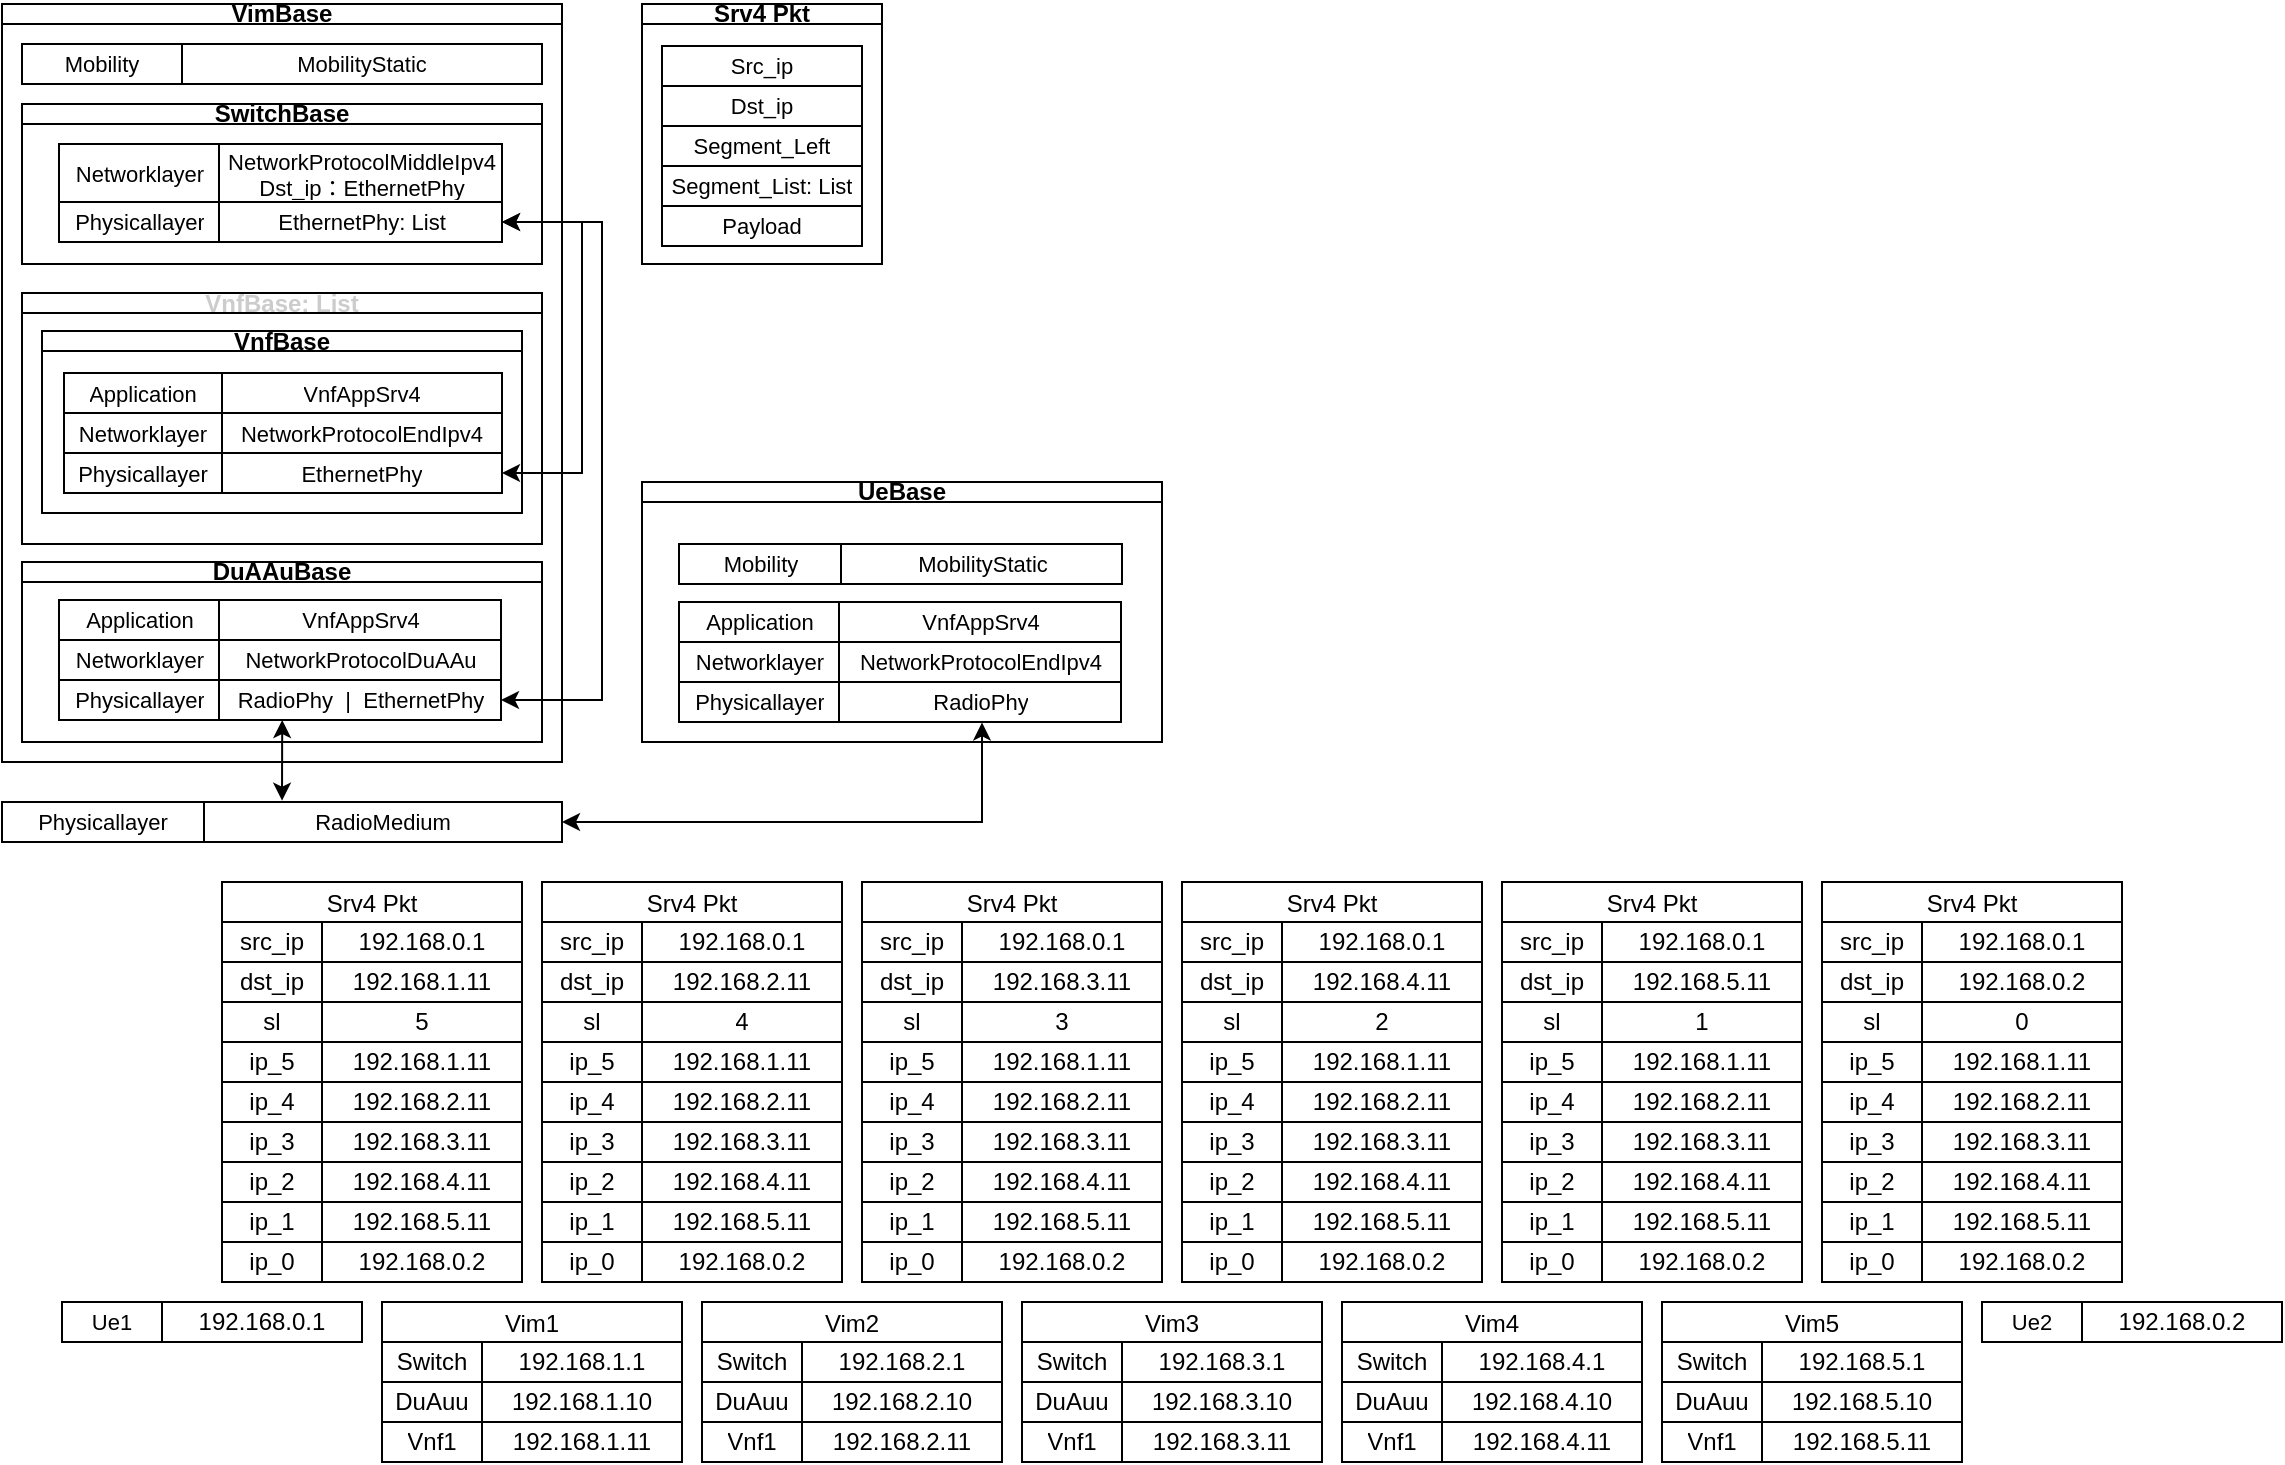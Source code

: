<mxfile version="28.0.7">
  <diagram name="第 1 页" id="N2pEsrsJfEJHDycA1In7">
    <mxGraphModel dx="1201" dy="723" grid="1" gridSize="10" guides="1" tooltips="1" connect="1" arrows="1" fold="1" page="1" pageScale="1" pageWidth="1169" pageHeight="827" math="0" shadow="0">
      <root>
        <mxCell id="0" />
        <mxCell id="1" parent="0" />
        <mxCell id="7j9jm5iTzWrUl_is-yhY-63" value="VimBase" style="swimlane;whiteSpace=wrap;html=1;startSize=10;" parent="1" vertex="1">
          <mxGeometry x="10" y="10" width="280" height="379" as="geometry">
            <mxRectangle x="180" y="140" width="140" height="30" as="alternateBounds" />
          </mxGeometry>
        </mxCell>
        <mxCell id="7j9jm5iTzWrUl_is-yhY-64" value="SwitchBase" style="swimlane;whiteSpace=wrap;html=1;startSize=10;" parent="7j9jm5iTzWrUl_is-yhY-63" vertex="1">
          <mxGeometry x="10" y="50" width="260" height="80" as="geometry">
            <mxRectangle x="10" y="50" width="140" height="30" as="alternateBounds" />
          </mxGeometry>
        </mxCell>
        <mxCell id="7j9jm5iTzWrUl_is-yhY-110" value="" style="shape=table;startSize=0;container=1;collapsible=0;childLayout=tableLayout;fontSize=16;" parent="7j9jm5iTzWrUl_is-yhY-64" vertex="1">
          <mxGeometry x="18.5" y="20" width="221.5" height="49" as="geometry" />
        </mxCell>
        <mxCell id="7j9jm5iTzWrUl_is-yhY-111" value="" style="shape=tableRow;horizontal=0;startSize=0;swimlaneHead=0;swimlaneBody=0;strokeColor=inherit;top=0;left=0;bottom=0;right=0;collapsible=0;dropTarget=0;fillColor=none;points=[[0,0.5],[1,0.5]];portConstraint=eastwest;fontSize=16;" parent="7j9jm5iTzWrUl_is-yhY-110" vertex="1">
          <mxGeometry width="221.5" height="29" as="geometry" />
        </mxCell>
        <mxCell id="0NUk9SD4DtcgiHqRZ5kP-219" value="Networklayer" style="shape=partialRectangle;html=1;whiteSpace=wrap;connectable=0;strokeColor=inherit;overflow=hidden;fillColor=none;top=0;left=0;bottom=0;right=0;pointerEvents=1;fontSize=11;" vertex="1" parent="7j9jm5iTzWrUl_is-yhY-111">
          <mxGeometry width="80" height="29" as="geometry">
            <mxRectangle width="80" height="29" as="alternateBounds" />
          </mxGeometry>
        </mxCell>
        <mxCell id="7j9jm5iTzWrUl_is-yhY-112" value="NetworkProtocolMiddleIpv4&lt;div&gt;Dst_ip：EthernetPhy&lt;/div&gt;" style="shape=partialRectangle;html=1;whiteSpace=wrap;connectable=0;strokeColor=inherit;overflow=hidden;fillColor=none;top=0;left=0;bottom=0;right=0;pointerEvents=1;fontSize=11;" parent="7j9jm5iTzWrUl_is-yhY-111" vertex="1">
          <mxGeometry x="80" width="142" height="29" as="geometry">
            <mxRectangle width="142" height="29" as="alternateBounds" />
          </mxGeometry>
        </mxCell>
        <mxCell id="0NUk9SD4DtcgiHqRZ5kP-217" style="shape=tableRow;horizontal=0;startSize=0;swimlaneHead=0;swimlaneBody=0;strokeColor=inherit;top=0;left=0;bottom=0;right=0;collapsible=0;dropTarget=0;fillColor=none;points=[[0,0.5],[1,0.5]];portConstraint=eastwest;fontSize=16;" vertex="1" parent="7j9jm5iTzWrUl_is-yhY-110">
          <mxGeometry y="29" width="221.5" height="20" as="geometry" />
        </mxCell>
        <mxCell id="0NUk9SD4DtcgiHqRZ5kP-220" value="Physicallayer" style="shape=partialRectangle;html=1;whiteSpace=wrap;connectable=0;strokeColor=inherit;overflow=hidden;fillColor=none;top=0;left=0;bottom=0;right=0;pointerEvents=1;fontSize=11;" vertex="1" parent="0NUk9SD4DtcgiHqRZ5kP-217">
          <mxGeometry width="80" height="20" as="geometry">
            <mxRectangle width="80" height="20" as="alternateBounds" />
          </mxGeometry>
        </mxCell>
        <mxCell id="0NUk9SD4DtcgiHqRZ5kP-218" value="EthernetPhy: List" style="shape=partialRectangle;html=1;whiteSpace=wrap;connectable=0;strokeColor=inherit;overflow=hidden;fillColor=none;top=0;left=0;bottom=0;right=0;pointerEvents=1;fontSize=11;" vertex="1" parent="0NUk9SD4DtcgiHqRZ5kP-217">
          <mxGeometry x="80" width="142" height="20" as="geometry">
            <mxRectangle width="142" height="20" as="alternateBounds" />
          </mxGeometry>
        </mxCell>
        <mxCell id="7j9jm5iTzWrUl_is-yhY-95" value="" style="shape=table;startSize=0;container=1;collapsible=0;childLayout=tableLayout;fontSize=16;" parent="7j9jm5iTzWrUl_is-yhY-63" vertex="1">
          <mxGeometry x="10" y="20" width="260" height="20" as="geometry" />
        </mxCell>
        <mxCell id="7j9jm5iTzWrUl_is-yhY-96" value="" style="shape=tableRow;horizontal=0;startSize=0;swimlaneHead=0;swimlaneBody=0;strokeColor=inherit;top=0;left=0;bottom=0;right=0;collapsible=0;dropTarget=0;fillColor=none;points=[[0,0.5],[1,0.5]];portConstraint=eastwest;fontSize=16;" parent="7j9jm5iTzWrUl_is-yhY-95" vertex="1">
          <mxGeometry width="260" height="20" as="geometry" />
        </mxCell>
        <mxCell id="7j9jm5iTzWrUl_is-yhY-97" value="Mobility" style="shape=partialRectangle;html=1;whiteSpace=wrap;connectable=0;strokeColor=inherit;overflow=hidden;fillColor=none;top=0;left=0;bottom=0;right=0;pointerEvents=1;fontSize=11;" parent="7j9jm5iTzWrUl_is-yhY-96" vertex="1">
          <mxGeometry width="80" height="20" as="geometry">
            <mxRectangle width="80" height="20" as="alternateBounds" />
          </mxGeometry>
        </mxCell>
        <mxCell id="0NUk9SD4DtcgiHqRZ5kP-260" value="MobilityStatic" style="shape=partialRectangle;html=1;whiteSpace=wrap;connectable=0;strokeColor=inherit;overflow=hidden;fillColor=none;top=0;left=0;bottom=0;right=0;pointerEvents=1;fontSize=11;" vertex="1" parent="7j9jm5iTzWrUl_is-yhY-96">
          <mxGeometry x="80" width="180" height="20" as="geometry">
            <mxRectangle width="180" height="20" as="alternateBounds" />
          </mxGeometry>
        </mxCell>
        <mxCell id="7j9jm5iTzWrUl_is-yhY-102" value="&lt;font style=&quot;color: rgb(204, 204, 204);&quot;&gt;VnfBase: List&lt;/font&gt;" style="swimlane;whiteSpace=wrap;html=1;startSize=10;" parent="7j9jm5iTzWrUl_is-yhY-63" vertex="1">
          <mxGeometry x="10" y="144.5" width="260" height="125.5" as="geometry">
            <mxRectangle x="160" y="140" width="80" height="30" as="alternateBounds" />
          </mxGeometry>
        </mxCell>
        <mxCell id="7j9jm5iTzWrUl_is-yhY-207" value="VnfBase" style="swimlane;whiteSpace=wrap;html=1;startSize=10;" parent="7j9jm5iTzWrUl_is-yhY-102" vertex="1">
          <mxGeometry x="10" y="19" width="240" height="91" as="geometry">
            <mxRectangle x="10" y="19" width="70" height="30" as="alternateBounds" />
          </mxGeometry>
        </mxCell>
        <mxCell id="0NUk9SD4DtcgiHqRZ5kP-221" value="" style="shape=table;startSize=0;container=1;collapsible=0;childLayout=tableLayout;fontSize=16;" vertex="1" parent="7j9jm5iTzWrUl_is-yhY-207">
          <mxGeometry x="11" y="21" width="219" height="60" as="geometry" />
        </mxCell>
        <mxCell id="0NUk9SD4DtcgiHqRZ5kP-228" style="shape=tableRow;horizontal=0;startSize=0;swimlaneHead=0;swimlaneBody=0;strokeColor=inherit;top=0;left=0;bottom=0;right=0;collapsible=0;dropTarget=0;fillColor=none;points=[[0,0.5],[1,0.5]];portConstraint=eastwest;fontSize=16;" vertex="1" parent="0NUk9SD4DtcgiHqRZ5kP-221">
          <mxGeometry width="219" height="20" as="geometry" />
        </mxCell>
        <mxCell id="0NUk9SD4DtcgiHqRZ5kP-229" value="Application" style="shape=partialRectangle;html=1;whiteSpace=wrap;connectable=0;strokeColor=inherit;overflow=hidden;fillColor=none;top=0;left=0;bottom=0;right=0;pointerEvents=1;fontSize=11;" vertex="1" parent="0NUk9SD4DtcgiHqRZ5kP-228">
          <mxGeometry width="79" height="20" as="geometry">
            <mxRectangle width="79" height="20" as="alternateBounds" />
          </mxGeometry>
        </mxCell>
        <mxCell id="0NUk9SD4DtcgiHqRZ5kP-230" value="VnfAppSrv4" style="shape=partialRectangle;html=1;whiteSpace=wrap;connectable=0;strokeColor=inherit;overflow=hidden;fillColor=none;top=0;left=0;bottom=0;right=0;pointerEvents=1;fontSize=11;" vertex="1" parent="0NUk9SD4DtcgiHqRZ5kP-228">
          <mxGeometry x="79" width="140" height="20" as="geometry">
            <mxRectangle width="140" height="20" as="alternateBounds" />
          </mxGeometry>
        </mxCell>
        <mxCell id="0NUk9SD4DtcgiHqRZ5kP-222" value="" style="shape=tableRow;horizontal=0;startSize=0;swimlaneHead=0;swimlaneBody=0;strokeColor=inherit;top=0;left=0;bottom=0;right=0;collapsible=0;dropTarget=0;fillColor=none;points=[[0,0.5],[1,0.5]];portConstraint=eastwest;fontSize=16;" vertex="1" parent="0NUk9SD4DtcgiHqRZ5kP-221">
          <mxGeometry y="20" width="219" height="20" as="geometry" />
        </mxCell>
        <mxCell id="0NUk9SD4DtcgiHqRZ5kP-223" value="Networklayer" style="shape=partialRectangle;html=1;whiteSpace=wrap;connectable=0;strokeColor=inherit;overflow=hidden;fillColor=none;top=0;left=0;bottom=0;right=0;pointerEvents=1;fontSize=11;" vertex="1" parent="0NUk9SD4DtcgiHqRZ5kP-222">
          <mxGeometry width="79" height="20" as="geometry">
            <mxRectangle width="79" height="20" as="alternateBounds" />
          </mxGeometry>
        </mxCell>
        <mxCell id="0NUk9SD4DtcgiHqRZ5kP-224" value="NetworkProtocolEndIpv4" style="shape=partialRectangle;html=1;whiteSpace=wrap;connectable=0;strokeColor=inherit;overflow=hidden;fillColor=none;top=0;left=0;bottom=0;right=0;pointerEvents=1;fontSize=11;" vertex="1" parent="0NUk9SD4DtcgiHqRZ5kP-222">
          <mxGeometry x="79" width="140" height="20" as="geometry">
            <mxRectangle width="140" height="20" as="alternateBounds" />
          </mxGeometry>
        </mxCell>
        <mxCell id="0NUk9SD4DtcgiHqRZ5kP-225" style="shape=tableRow;horizontal=0;startSize=0;swimlaneHead=0;swimlaneBody=0;strokeColor=inherit;top=0;left=0;bottom=0;right=0;collapsible=0;dropTarget=0;fillColor=none;points=[[0,0.5],[1,0.5]];portConstraint=eastwest;fontSize=16;" vertex="1" parent="0NUk9SD4DtcgiHqRZ5kP-221">
          <mxGeometry y="40" width="219" height="20" as="geometry" />
        </mxCell>
        <mxCell id="0NUk9SD4DtcgiHqRZ5kP-226" value="Physicallayer" style="shape=partialRectangle;html=1;whiteSpace=wrap;connectable=0;strokeColor=inherit;overflow=hidden;fillColor=none;top=0;left=0;bottom=0;right=0;pointerEvents=1;fontSize=11;" vertex="1" parent="0NUk9SD4DtcgiHqRZ5kP-225">
          <mxGeometry width="79" height="20" as="geometry">
            <mxRectangle width="79" height="20" as="alternateBounds" />
          </mxGeometry>
        </mxCell>
        <mxCell id="0NUk9SD4DtcgiHqRZ5kP-227" value="EthernetPhy" style="shape=partialRectangle;html=1;whiteSpace=wrap;connectable=0;strokeColor=inherit;overflow=hidden;fillColor=none;top=0;left=0;bottom=0;right=0;pointerEvents=1;fontSize=11;" vertex="1" parent="0NUk9SD4DtcgiHqRZ5kP-225">
          <mxGeometry x="79" width="140" height="20" as="geometry">
            <mxRectangle width="140" height="20" as="alternateBounds" />
          </mxGeometry>
        </mxCell>
        <mxCell id="7j9jm5iTzWrUl_is-yhY-103" value="DuAAuBase" style="swimlane;whiteSpace=wrap;html=1;startSize=10;" parent="7j9jm5iTzWrUl_is-yhY-63" vertex="1">
          <mxGeometry x="10" y="279" width="260" height="90" as="geometry" />
        </mxCell>
        <mxCell id="0NUk9SD4DtcgiHqRZ5kP-231" value="" style="shape=table;startSize=0;container=1;collapsible=0;childLayout=tableLayout;fontSize=16;" vertex="1" parent="7j9jm5iTzWrUl_is-yhY-103">
          <mxGeometry x="18.5" y="19" width="221" height="60" as="geometry" />
        </mxCell>
        <mxCell id="0NUk9SD4DtcgiHqRZ5kP-232" style="shape=tableRow;horizontal=0;startSize=0;swimlaneHead=0;swimlaneBody=0;strokeColor=inherit;top=0;left=0;bottom=0;right=0;collapsible=0;dropTarget=0;fillColor=none;points=[[0,0.5],[1,0.5]];portConstraint=eastwest;fontSize=16;" vertex="1" parent="0NUk9SD4DtcgiHqRZ5kP-231">
          <mxGeometry width="221" height="20" as="geometry" />
        </mxCell>
        <mxCell id="0NUk9SD4DtcgiHqRZ5kP-233" value="Application" style="shape=partialRectangle;html=1;whiteSpace=wrap;connectable=0;strokeColor=inherit;overflow=hidden;fillColor=none;top=0;left=0;bottom=0;right=0;pointerEvents=1;fontSize=11;" vertex="1" parent="0NUk9SD4DtcgiHqRZ5kP-232">
          <mxGeometry width="80" height="20" as="geometry">
            <mxRectangle width="80" height="20" as="alternateBounds" />
          </mxGeometry>
        </mxCell>
        <mxCell id="0NUk9SD4DtcgiHqRZ5kP-234" value="VnfAppSrv4" style="shape=partialRectangle;html=1;whiteSpace=wrap;connectable=0;strokeColor=inherit;overflow=hidden;fillColor=none;top=0;left=0;bottom=0;right=0;pointerEvents=1;fontSize=11;" vertex="1" parent="0NUk9SD4DtcgiHqRZ5kP-232">
          <mxGeometry x="80" width="141" height="20" as="geometry">
            <mxRectangle width="141" height="20" as="alternateBounds" />
          </mxGeometry>
        </mxCell>
        <mxCell id="0NUk9SD4DtcgiHqRZ5kP-235" value="" style="shape=tableRow;horizontal=0;startSize=0;swimlaneHead=0;swimlaneBody=0;strokeColor=inherit;top=0;left=0;bottom=0;right=0;collapsible=0;dropTarget=0;fillColor=none;points=[[0,0.5],[1,0.5]];portConstraint=eastwest;fontSize=16;" vertex="1" parent="0NUk9SD4DtcgiHqRZ5kP-231">
          <mxGeometry y="20" width="221" height="20" as="geometry" />
        </mxCell>
        <mxCell id="0NUk9SD4DtcgiHqRZ5kP-236" value="Networklayer" style="shape=partialRectangle;html=1;whiteSpace=wrap;connectable=0;strokeColor=inherit;overflow=hidden;fillColor=none;top=0;left=0;bottom=0;right=0;pointerEvents=1;fontSize=11;" vertex="1" parent="0NUk9SD4DtcgiHqRZ5kP-235">
          <mxGeometry width="80" height="20" as="geometry">
            <mxRectangle width="80" height="20" as="alternateBounds" />
          </mxGeometry>
        </mxCell>
        <mxCell id="0NUk9SD4DtcgiHqRZ5kP-237" value="NetworkProtocolDuAAu" style="shape=partialRectangle;html=1;whiteSpace=wrap;connectable=0;strokeColor=inherit;overflow=hidden;fillColor=none;top=0;left=0;bottom=0;right=0;pointerEvents=1;fontSize=11;" vertex="1" parent="0NUk9SD4DtcgiHqRZ5kP-235">
          <mxGeometry x="80" width="141" height="20" as="geometry">
            <mxRectangle width="141" height="20" as="alternateBounds" />
          </mxGeometry>
        </mxCell>
        <mxCell id="0NUk9SD4DtcgiHqRZ5kP-238" style="shape=tableRow;horizontal=0;startSize=0;swimlaneHead=0;swimlaneBody=0;strokeColor=inherit;top=0;left=0;bottom=0;right=0;collapsible=0;dropTarget=0;fillColor=none;points=[[0,0.5],[1,0.5]];portConstraint=eastwest;fontSize=16;" vertex="1" parent="0NUk9SD4DtcgiHqRZ5kP-231">
          <mxGeometry y="40" width="221" height="20" as="geometry" />
        </mxCell>
        <mxCell id="0NUk9SD4DtcgiHqRZ5kP-239" value="Physicallayer" style="shape=partialRectangle;html=1;whiteSpace=wrap;connectable=0;strokeColor=inherit;overflow=hidden;fillColor=none;top=0;left=0;bottom=0;right=0;pointerEvents=1;fontSize=11;" vertex="1" parent="0NUk9SD4DtcgiHqRZ5kP-238">
          <mxGeometry width="80" height="20" as="geometry">
            <mxRectangle width="80" height="20" as="alternateBounds" />
          </mxGeometry>
        </mxCell>
        <mxCell id="0NUk9SD4DtcgiHqRZ5kP-240" value="RadioPhy&amp;nbsp; |&amp;nbsp; EthernetPhy" style="shape=partialRectangle;html=1;whiteSpace=wrap;connectable=0;strokeColor=inherit;overflow=hidden;fillColor=none;top=0;left=0;bottom=0;right=0;pointerEvents=1;fontSize=11;" vertex="1" parent="0NUk9SD4DtcgiHqRZ5kP-238">
          <mxGeometry x="80" width="141" height="20" as="geometry">
            <mxRectangle width="141" height="20" as="alternateBounds" />
          </mxGeometry>
        </mxCell>
        <mxCell id="0NUk9SD4DtcgiHqRZ5kP-257" style="edgeStyle=orthogonalEdgeStyle;rounded=0;orthogonalLoop=1;jettySize=auto;html=1;exitX=1;exitY=0.5;exitDx=0;exitDy=0;entryX=1;entryY=0.5;entryDx=0;entryDy=0;startArrow=classic;startFill=1;" edge="1" parent="7j9jm5iTzWrUl_is-yhY-63" source="0NUk9SD4DtcgiHqRZ5kP-217" target="0NUk9SD4DtcgiHqRZ5kP-225">
          <mxGeometry relative="1" as="geometry">
            <Array as="points">
              <mxPoint x="290" y="109" />
              <mxPoint x="290" y="235" />
            </Array>
          </mxGeometry>
        </mxCell>
        <mxCell id="0NUk9SD4DtcgiHqRZ5kP-258" style="edgeStyle=orthogonalEdgeStyle;rounded=0;orthogonalLoop=1;jettySize=auto;html=1;exitX=1;exitY=0.5;exitDx=0;exitDy=0;entryX=1;entryY=0.5;entryDx=0;entryDy=0;startArrow=classic;startFill=1;" edge="1" parent="7j9jm5iTzWrUl_is-yhY-63" source="0NUk9SD4DtcgiHqRZ5kP-217" target="0NUk9SD4DtcgiHqRZ5kP-238">
          <mxGeometry relative="1" as="geometry">
            <Array as="points">
              <mxPoint x="300" y="109" />
              <mxPoint x="300" y="348" />
            </Array>
          </mxGeometry>
        </mxCell>
        <mxCell id="7j9jm5iTzWrUl_is-yhY-175" value="Srv4 Pkt" style="swimlane;whiteSpace=wrap;html=1;startSize=10;" parent="1" vertex="1">
          <mxGeometry x="330" y="10" width="120" height="130" as="geometry">
            <mxRectangle x="180" y="140" width="140" height="30" as="alternateBounds" />
          </mxGeometry>
        </mxCell>
        <mxCell id="7j9jm5iTzWrUl_is-yhY-176" value="" style="shape=table;startSize=0;container=1;collapsible=0;childLayout=tableLayout;fontSize=16;" parent="7j9jm5iTzWrUl_is-yhY-175" vertex="1">
          <mxGeometry x="10" y="21" width="100" height="100" as="geometry" />
        </mxCell>
        <mxCell id="0NUk9SD4DtcgiHqRZ5kP-241" style="shape=tableRow;horizontal=0;startSize=0;swimlaneHead=0;swimlaneBody=0;strokeColor=inherit;top=0;left=0;bottom=0;right=0;collapsible=0;dropTarget=0;fillColor=none;points=[[0,0.5],[1,0.5]];portConstraint=eastwest;fontSize=16;" vertex="1" parent="7j9jm5iTzWrUl_is-yhY-176">
          <mxGeometry width="100" height="20" as="geometry" />
        </mxCell>
        <mxCell id="0NUk9SD4DtcgiHqRZ5kP-242" value="Src_ip" style="shape=partialRectangle;html=1;whiteSpace=wrap;connectable=0;strokeColor=inherit;overflow=hidden;fillColor=none;top=0;left=0;bottom=0;right=0;pointerEvents=1;fontSize=11;" vertex="1" parent="0NUk9SD4DtcgiHqRZ5kP-241">
          <mxGeometry width="100" height="20" as="geometry">
            <mxRectangle width="100" height="20" as="alternateBounds" />
          </mxGeometry>
        </mxCell>
        <mxCell id="7j9jm5iTzWrUl_is-yhY-177" value="" style="shape=tableRow;horizontal=0;startSize=0;swimlaneHead=0;swimlaneBody=0;strokeColor=inherit;top=0;left=0;bottom=0;right=0;collapsible=0;dropTarget=0;fillColor=none;points=[[0,0.5],[1,0.5]];portConstraint=eastwest;fontSize=16;" parent="7j9jm5iTzWrUl_is-yhY-176" vertex="1">
          <mxGeometry y="20" width="100" height="20" as="geometry" />
        </mxCell>
        <mxCell id="7j9jm5iTzWrUl_is-yhY-178" value="Dst_ip" style="shape=partialRectangle;html=1;whiteSpace=wrap;connectable=0;strokeColor=inherit;overflow=hidden;fillColor=none;top=0;left=0;bottom=0;right=0;pointerEvents=1;fontSize=11;" parent="7j9jm5iTzWrUl_is-yhY-177" vertex="1">
          <mxGeometry width="100" height="20" as="geometry">
            <mxRectangle width="100" height="20" as="alternateBounds" />
          </mxGeometry>
        </mxCell>
        <mxCell id="0NUk9SD4DtcgiHqRZ5kP-243" style="shape=tableRow;horizontal=0;startSize=0;swimlaneHead=0;swimlaneBody=0;strokeColor=inherit;top=0;left=0;bottom=0;right=0;collapsible=0;dropTarget=0;fillColor=none;points=[[0,0.5],[1,0.5]];portConstraint=eastwest;fontSize=16;" vertex="1" parent="7j9jm5iTzWrUl_is-yhY-176">
          <mxGeometry y="40" width="100" height="20" as="geometry" />
        </mxCell>
        <mxCell id="0NUk9SD4DtcgiHqRZ5kP-244" value="Segment_Left" style="shape=partialRectangle;html=1;whiteSpace=wrap;connectable=0;strokeColor=inherit;overflow=hidden;fillColor=none;top=0;left=0;bottom=0;right=0;pointerEvents=1;fontSize=11;" vertex="1" parent="0NUk9SD4DtcgiHqRZ5kP-243">
          <mxGeometry width="100" height="20" as="geometry">
            <mxRectangle width="100" height="20" as="alternateBounds" />
          </mxGeometry>
        </mxCell>
        <mxCell id="7j9jm5iTzWrUl_is-yhY-201" style="shape=tableRow;horizontal=0;startSize=0;swimlaneHead=0;swimlaneBody=0;strokeColor=inherit;top=0;left=0;bottom=0;right=0;collapsible=0;dropTarget=0;fillColor=none;points=[[0,0.5],[1,0.5]];portConstraint=eastwest;fontSize=16;" parent="7j9jm5iTzWrUl_is-yhY-176" vertex="1">
          <mxGeometry y="60" width="100" height="20" as="geometry" />
        </mxCell>
        <mxCell id="7j9jm5iTzWrUl_is-yhY-202" value="Segment_List: List" style="shape=partialRectangle;html=1;whiteSpace=wrap;connectable=0;strokeColor=inherit;overflow=hidden;fillColor=none;top=0;left=0;bottom=0;right=0;pointerEvents=1;fontSize=11;rowspan=1;colspan=2;" parent="7j9jm5iTzWrUl_is-yhY-201" vertex="1">
          <mxGeometry width="100" height="20" as="geometry">
            <mxRectangle width="100" height="20" as="alternateBounds" />
          </mxGeometry>
        </mxCell>
        <mxCell id="7j9jm5iTzWrUl_is-yhY-204" style="shape=tableRow;horizontal=0;startSize=0;swimlaneHead=0;swimlaneBody=0;strokeColor=inherit;top=0;left=0;bottom=0;right=0;collapsible=0;dropTarget=0;fillColor=none;points=[[0,0.5],[1,0.5]];portConstraint=eastwest;fontSize=16;" parent="7j9jm5iTzWrUl_is-yhY-176" vertex="1">
          <mxGeometry y="80" width="100" height="20" as="geometry" />
        </mxCell>
        <mxCell id="7j9jm5iTzWrUl_is-yhY-205" value="Payload" style="shape=partialRectangle;html=1;whiteSpace=wrap;connectable=0;strokeColor=inherit;overflow=hidden;fillColor=none;top=0;left=0;bottom=0;right=0;pointerEvents=1;fontSize=11;rowspan=1;colspan=2;" parent="7j9jm5iTzWrUl_is-yhY-204" vertex="1">
          <mxGeometry width="100" height="20" as="geometry">
            <mxRectangle width="100" height="20" as="alternateBounds" />
          </mxGeometry>
        </mxCell>
        <mxCell id="0NUk9SD4DtcgiHqRZ5kP-42" value="Vim1" style="shape=table;startSize=20;container=1;collapsible=0;childLayout=tableLayout;strokeColor=default;fontSize=12;fontColor=default;" vertex="1" parent="1">
          <mxGeometry x="200" y="659" width="150" height="80" as="geometry" />
        </mxCell>
        <mxCell id="0NUk9SD4DtcgiHqRZ5kP-43" value="" style="shape=tableRow;horizontal=0;startSize=0;swimlaneHead=0;swimlaneBody=0;strokeColor=inherit;top=0;left=0;bottom=0;right=0;collapsible=0;dropTarget=0;fillColor=none;points=[[0,0.5],[1,0.5]];portConstraint=eastwest;fontSize=16;" vertex="1" parent="0NUk9SD4DtcgiHqRZ5kP-42">
          <mxGeometry y="20" width="150" height="20" as="geometry" />
        </mxCell>
        <mxCell id="0NUk9SD4DtcgiHqRZ5kP-44" value="Switch" style="shape=partialRectangle;html=1;whiteSpace=wrap;connectable=0;strokeColor=inherit;overflow=hidden;fillColor=none;top=0;left=0;bottom=0;right=0;pointerEvents=1;fontSize=12;" vertex="1" parent="0NUk9SD4DtcgiHqRZ5kP-43">
          <mxGeometry width="50" height="20" as="geometry">
            <mxRectangle width="50" height="20" as="alternateBounds" />
          </mxGeometry>
        </mxCell>
        <mxCell id="0NUk9SD4DtcgiHqRZ5kP-45" value="192.168.1.1" style="shape=partialRectangle;html=1;whiteSpace=wrap;connectable=0;strokeColor=inherit;overflow=hidden;fillColor=none;top=0;left=0;bottom=0;right=0;pointerEvents=1;fontSize=12;" vertex="1" parent="0NUk9SD4DtcgiHqRZ5kP-43">
          <mxGeometry x="50" width="100" height="20" as="geometry">
            <mxRectangle width="100" height="20" as="alternateBounds" />
          </mxGeometry>
        </mxCell>
        <mxCell id="0NUk9SD4DtcgiHqRZ5kP-47" value="" style="shape=tableRow;horizontal=0;startSize=0;swimlaneHead=0;swimlaneBody=0;strokeColor=inherit;top=0;left=0;bottom=0;right=0;collapsible=0;dropTarget=0;fillColor=none;points=[[0,0.5],[1,0.5]];portConstraint=eastwest;fontSize=16;" vertex="1" parent="0NUk9SD4DtcgiHqRZ5kP-42">
          <mxGeometry y="40" width="150" height="20" as="geometry" />
        </mxCell>
        <mxCell id="0NUk9SD4DtcgiHqRZ5kP-48" value="DuAuu" style="shape=partialRectangle;html=1;whiteSpace=wrap;connectable=0;strokeColor=inherit;overflow=hidden;fillColor=none;top=0;left=0;bottom=0;right=0;pointerEvents=1;fontSize=12;" vertex="1" parent="0NUk9SD4DtcgiHqRZ5kP-47">
          <mxGeometry width="50" height="20" as="geometry">
            <mxRectangle width="50" height="20" as="alternateBounds" />
          </mxGeometry>
        </mxCell>
        <mxCell id="0NUk9SD4DtcgiHqRZ5kP-49" value="192.168.1.10" style="shape=partialRectangle;html=1;whiteSpace=wrap;connectable=0;strokeColor=inherit;overflow=hidden;fillColor=none;top=0;left=0;bottom=0;right=0;pointerEvents=1;fontSize=12;" vertex="1" parent="0NUk9SD4DtcgiHqRZ5kP-47">
          <mxGeometry x="50" width="100" height="20" as="geometry">
            <mxRectangle width="100" height="20" as="alternateBounds" />
          </mxGeometry>
        </mxCell>
        <mxCell id="0NUk9SD4DtcgiHqRZ5kP-51" value="" style="shape=tableRow;horizontal=0;startSize=0;swimlaneHead=0;swimlaneBody=0;strokeColor=inherit;top=0;left=0;bottom=0;right=0;collapsible=0;dropTarget=0;fillColor=none;points=[[0,0.5],[1,0.5]];portConstraint=eastwest;fontSize=16;" vertex="1" parent="0NUk9SD4DtcgiHqRZ5kP-42">
          <mxGeometry y="60" width="150" height="20" as="geometry" />
        </mxCell>
        <mxCell id="0NUk9SD4DtcgiHqRZ5kP-52" value="Vnf1" style="shape=partialRectangle;html=1;whiteSpace=wrap;connectable=0;strokeColor=inherit;overflow=hidden;fillColor=none;top=0;left=0;bottom=0;right=0;pointerEvents=1;fontSize=12;" vertex="1" parent="0NUk9SD4DtcgiHqRZ5kP-51">
          <mxGeometry width="50" height="20" as="geometry">
            <mxRectangle width="50" height="20" as="alternateBounds" />
          </mxGeometry>
        </mxCell>
        <mxCell id="0NUk9SD4DtcgiHqRZ5kP-53" value="192.168.1.11" style="shape=partialRectangle;html=1;whiteSpace=wrap;connectable=0;strokeColor=inherit;overflow=hidden;fillColor=none;top=0;left=0;bottom=0;right=0;pointerEvents=1;fontSize=12;" vertex="1" parent="0NUk9SD4DtcgiHqRZ5kP-51">
          <mxGeometry x="50" width="100" height="20" as="geometry">
            <mxRectangle width="100" height="20" as="alternateBounds" />
          </mxGeometry>
        </mxCell>
        <mxCell id="0NUk9SD4DtcgiHqRZ5kP-55" value="Vim2" style="shape=table;startSize=20;container=1;collapsible=0;childLayout=tableLayout;strokeColor=default;fontSize=12;" vertex="1" parent="1">
          <mxGeometry x="360" y="659" width="150" height="80" as="geometry" />
        </mxCell>
        <mxCell id="0NUk9SD4DtcgiHqRZ5kP-56" value="" style="shape=tableRow;horizontal=0;startSize=0;swimlaneHead=0;swimlaneBody=0;strokeColor=inherit;top=0;left=0;bottom=0;right=0;collapsible=0;dropTarget=0;fillColor=none;points=[[0,0.5],[1,0.5]];portConstraint=eastwest;fontSize=16;" vertex="1" parent="0NUk9SD4DtcgiHqRZ5kP-55">
          <mxGeometry y="20" width="150" height="20" as="geometry" />
        </mxCell>
        <mxCell id="0NUk9SD4DtcgiHqRZ5kP-57" value="Switch" style="shape=partialRectangle;html=1;whiteSpace=wrap;connectable=0;strokeColor=inherit;overflow=hidden;fillColor=none;top=0;left=0;bottom=0;right=0;pointerEvents=1;fontSize=12;" vertex="1" parent="0NUk9SD4DtcgiHqRZ5kP-56">
          <mxGeometry width="50" height="20" as="geometry">
            <mxRectangle width="50" height="20" as="alternateBounds" />
          </mxGeometry>
        </mxCell>
        <mxCell id="0NUk9SD4DtcgiHqRZ5kP-58" value="192.168.2.1" style="shape=partialRectangle;html=1;whiteSpace=wrap;connectable=0;strokeColor=inherit;overflow=hidden;fillColor=none;top=0;left=0;bottom=0;right=0;pointerEvents=1;fontSize=12;" vertex="1" parent="0NUk9SD4DtcgiHqRZ5kP-56">
          <mxGeometry x="50" width="100" height="20" as="geometry">
            <mxRectangle width="100" height="20" as="alternateBounds" />
          </mxGeometry>
        </mxCell>
        <mxCell id="0NUk9SD4DtcgiHqRZ5kP-59" value="" style="shape=tableRow;horizontal=0;startSize=0;swimlaneHead=0;swimlaneBody=0;strokeColor=inherit;top=0;left=0;bottom=0;right=0;collapsible=0;dropTarget=0;fillColor=none;points=[[0,0.5],[1,0.5]];portConstraint=eastwest;fontSize=16;" vertex="1" parent="0NUk9SD4DtcgiHqRZ5kP-55">
          <mxGeometry y="40" width="150" height="20" as="geometry" />
        </mxCell>
        <mxCell id="0NUk9SD4DtcgiHqRZ5kP-60" value="DuAuu" style="shape=partialRectangle;html=1;whiteSpace=wrap;connectable=0;strokeColor=inherit;overflow=hidden;fillColor=none;top=0;left=0;bottom=0;right=0;pointerEvents=1;fontSize=12;" vertex="1" parent="0NUk9SD4DtcgiHqRZ5kP-59">
          <mxGeometry width="50" height="20" as="geometry">
            <mxRectangle width="50" height="20" as="alternateBounds" />
          </mxGeometry>
        </mxCell>
        <mxCell id="0NUk9SD4DtcgiHqRZ5kP-61" value="192.168.2.10" style="shape=partialRectangle;html=1;whiteSpace=wrap;connectable=0;strokeColor=inherit;overflow=hidden;fillColor=none;top=0;left=0;bottom=0;right=0;pointerEvents=1;fontSize=12;" vertex="1" parent="0NUk9SD4DtcgiHqRZ5kP-59">
          <mxGeometry x="50" width="100" height="20" as="geometry">
            <mxRectangle width="100" height="20" as="alternateBounds" />
          </mxGeometry>
        </mxCell>
        <mxCell id="0NUk9SD4DtcgiHqRZ5kP-62" value="" style="shape=tableRow;horizontal=0;startSize=0;swimlaneHead=0;swimlaneBody=0;strokeColor=inherit;top=0;left=0;bottom=0;right=0;collapsible=0;dropTarget=0;fillColor=none;points=[[0,0.5],[1,0.5]];portConstraint=eastwest;fontSize=16;" vertex="1" parent="0NUk9SD4DtcgiHqRZ5kP-55">
          <mxGeometry y="60" width="150" height="20" as="geometry" />
        </mxCell>
        <mxCell id="0NUk9SD4DtcgiHqRZ5kP-63" value="Vnf1" style="shape=partialRectangle;html=1;whiteSpace=wrap;connectable=0;strokeColor=inherit;overflow=hidden;fillColor=none;top=0;left=0;bottom=0;right=0;pointerEvents=1;fontSize=12;" vertex="1" parent="0NUk9SD4DtcgiHqRZ5kP-62">
          <mxGeometry width="50" height="20" as="geometry">
            <mxRectangle width="50" height="20" as="alternateBounds" />
          </mxGeometry>
        </mxCell>
        <mxCell id="0NUk9SD4DtcgiHqRZ5kP-64" value="192.168.2.11" style="shape=partialRectangle;html=1;whiteSpace=wrap;connectable=0;strokeColor=inherit;overflow=hidden;fillColor=none;top=0;left=0;bottom=0;right=0;pointerEvents=1;fontSize=12;" vertex="1" parent="0NUk9SD4DtcgiHqRZ5kP-62">
          <mxGeometry x="50" width="100" height="20" as="geometry">
            <mxRectangle width="100" height="20" as="alternateBounds" />
          </mxGeometry>
        </mxCell>
        <mxCell id="0NUk9SD4DtcgiHqRZ5kP-77" value="Vim3" style="shape=table;startSize=20;container=1;collapsible=0;childLayout=tableLayout;strokeColor=default;fontSize=12;" vertex="1" parent="1">
          <mxGeometry x="520" y="659" width="150" height="80" as="geometry" />
        </mxCell>
        <mxCell id="0NUk9SD4DtcgiHqRZ5kP-78" value="" style="shape=tableRow;horizontal=0;startSize=0;swimlaneHead=0;swimlaneBody=0;strokeColor=inherit;top=0;left=0;bottom=0;right=0;collapsible=0;dropTarget=0;fillColor=none;points=[[0,0.5],[1,0.5]];portConstraint=eastwest;fontSize=16;" vertex="1" parent="0NUk9SD4DtcgiHqRZ5kP-77">
          <mxGeometry y="20" width="150" height="20" as="geometry" />
        </mxCell>
        <mxCell id="0NUk9SD4DtcgiHqRZ5kP-79" value="Switch" style="shape=partialRectangle;html=1;whiteSpace=wrap;connectable=0;strokeColor=inherit;overflow=hidden;fillColor=none;top=0;left=0;bottom=0;right=0;pointerEvents=1;fontSize=12;" vertex="1" parent="0NUk9SD4DtcgiHqRZ5kP-78">
          <mxGeometry width="50" height="20" as="geometry">
            <mxRectangle width="50" height="20" as="alternateBounds" />
          </mxGeometry>
        </mxCell>
        <mxCell id="0NUk9SD4DtcgiHqRZ5kP-80" value="192.168.3.1" style="shape=partialRectangle;html=1;whiteSpace=wrap;connectable=0;strokeColor=inherit;overflow=hidden;fillColor=none;top=0;left=0;bottom=0;right=0;pointerEvents=1;fontSize=12;" vertex="1" parent="0NUk9SD4DtcgiHqRZ5kP-78">
          <mxGeometry x="50" width="100" height="20" as="geometry">
            <mxRectangle width="100" height="20" as="alternateBounds" />
          </mxGeometry>
        </mxCell>
        <mxCell id="0NUk9SD4DtcgiHqRZ5kP-81" value="" style="shape=tableRow;horizontal=0;startSize=0;swimlaneHead=0;swimlaneBody=0;strokeColor=inherit;top=0;left=0;bottom=0;right=0;collapsible=0;dropTarget=0;fillColor=none;points=[[0,0.5],[1,0.5]];portConstraint=eastwest;fontSize=16;" vertex="1" parent="0NUk9SD4DtcgiHqRZ5kP-77">
          <mxGeometry y="40" width="150" height="20" as="geometry" />
        </mxCell>
        <mxCell id="0NUk9SD4DtcgiHqRZ5kP-82" value="DuAuu" style="shape=partialRectangle;html=1;whiteSpace=wrap;connectable=0;strokeColor=inherit;overflow=hidden;fillColor=none;top=0;left=0;bottom=0;right=0;pointerEvents=1;fontSize=12;" vertex="1" parent="0NUk9SD4DtcgiHqRZ5kP-81">
          <mxGeometry width="50" height="20" as="geometry">
            <mxRectangle width="50" height="20" as="alternateBounds" />
          </mxGeometry>
        </mxCell>
        <mxCell id="0NUk9SD4DtcgiHqRZ5kP-83" value="192.168.3.10" style="shape=partialRectangle;html=1;whiteSpace=wrap;connectable=0;strokeColor=inherit;overflow=hidden;fillColor=none;top=0;left=0;bottom=0;right=0;pointerEvents=1;fontSize=12;" vertex="1" parent="0NUk9SD4DtcgiHqRZ5kP-81">
          <mxGeometry x="50" width="100" height="20" as="geometry">
            <mxRectangle width="100" height="20" as="alternateBounds" />
          </mxGeometry>
        </mxCell>
        <mxCell id="0NUk9SD4DtcgiHqRZ5kP-84" value="" style="shape=tableRow;horizontal=0;startSize=0;swimlaneHead=0;swimlaneBody=0;strokeColor=inherit;top=0;left=0;bottom=0;right=0;collapsible=0;dropTarget=0;fillColor=none;points=[[0,0.5],[1,0.5]];portConstraint=eastwest;fontSize=16;" vertex="1" parent="0NUk9SD4DtcgiHqRZ5kP-77">
          <mxGeometry y="60" width="150" height="20" as="geometry" />
        </mxCell>
        <mxCell id="0NUk9SD4DtcgiHqRZ5kP-85" value="Vnf1" style="shape=partialRectangle;html=1;whiteSpace=wrap;connectable=0;strokeColor=inherit;overflow=hidden;fillColor=none;top=0;left=0;bottom=0;right=0;pointerEvents=1;fontSize=12;" vertex="1" parent="0NUk9SD4DtcgiHqRZ5kP-84">
          <mxGeometry width="50" height="20" as="geometry">
            <mxRectangle width="50" height="20" as="alternateBounds" />
          </mxGeometry>
        </mxCell>
        <mxCell id="0NUk9SD4DtcgiHqRZ5kP-86" value="192.168.3.11" style="shape=partialRectangle;html=1;whiteSpace=wrap;connectable=0;strokeColor=inherit;overflow=hidden;fillColor=none;top=0;left=0;bottom=0;right=0;pointerEvents=1;fontSize=12;" vertex="1" parent="0NUk9SD4DtcgiHqRZ5kP-84">
          <mxGeometry x="50" width="100" height="20" as="geometry">
            <mxRectangle width="100" height="20" as="alternateBounds" />
          </mxGeometry>
        </mxCell>
        <mxCell id="0NUk9SD4DtcgiHqRZ5kP-87" value="Vim4" style="shape=table;startSize=20;container=1;collapsible=0;childLayout=tableLayout;strokeColor=default;fontSize=12;" vertex="1" parent="1">
          <mxGeometry x="680" y="659" width="150" height="80" as="geometry" />
        </mxCell>
        <mxCell id="0NUk9SD4DtcgiHqRZ5kP-88" value="" style="shape=tableRow;horizontal=0;startSize=0;swimlaneHead=0;swimlaneBody=0;strokeColor=inherit;top=0;left=0;bottom=0;right=0;collapsible=0;dropTarget=0;fillColor=none;points=[[0,0.5],[1,0.5]];portConstraint=eastwest;fontSize=16;" vertex="1" parent="0NUk9SD4DtcgiHqRZ5kP-87">
          <mxGeometry y="20" width="150" height="20" as="geometry" />
        </mxCell>
        <mxCell id="0NUk9SD4DtcgiHqRZ5kP-89" value="Switch" style="shape=partialRectangle;html=1;whiteSpace=wrap;connectable=0;strokeColor=inherit;overflow=hidden;fillColor=none;top=0;left=0;bottom=0;right=0;pointerEvents=1;fontSize=12;" vertex="1" parent="0NUk9SD4DtcgiHqRZ5kP-88">
          <mxGeometry width="50" height="20" as="geometry">
            <mxRectangle width="50" height="20" as="alternateBounds" />
          </mxGeometry>
        </mxCell>
        <mxCell id="0NUk9SD4DtcgiHqRZ5kP-90" value="192.168.4.1" style="shape=partialRectangle;html=1;whiteSpace=wrap;connectable=0;strokeColor=inherit;overflow=hidden;fillColor=none;top=0;left=0;bottom=0;right=0;pointerEvents=1;fontSize=12;" vertex="1" parent="0NUk9SD4DtcgiHqRZ5kP-88">
          <mxGeometry x="50" width="100" height="20" as="geometry">
            <mxRectangle width="100" height="20" as="alternateBounds" />
          </mxGeometry>
        </mxCell>
        <mxCell id="0NUk9SD4DtcgiHqRZ5kP-91" value="" style="shape=tableRow;horizontal=0;startSize=0;swimlaneHead=0;swimlaneBody=0;strokeColor=inherit;top=0;left=0;bottom=0;right=0;collapsible=0;dropTarget=0;fillColor=none;points=[[0,0.5],[1,0.5]];portConstraint=eastwest;fontSize=16;" vertex="1" parent="0NUk9SD4DtcgiHqRZ5kP-87">
          <mxGeometry y="40" width="150" height="20" as="geometry" />
        </mxCell>
        <mxCell id="0NUk9SD4DtcgiHqRZ5kP-92" value="DuAuu" style="shape=partialRectangle;html=1;whiteSpace=wrap;connectable=0;strokeColor=inherit;overflow=hidden;fillColor=none;top=0;left=0;bottom=0;right=0;pointerEvents=1;fontSize=12;" vertex="1" parent="0NUk9SD4DtcgiHqRZ5kP-91">
          <mxGeometry width="50" height="20" as="geometry">
            <mxRectangle width="50" height="20" as="alternateBounds" />
          </mxGeometry>
        </mxCell>
        <mxCell id="0NUk9SD4DtcgiHqRZ5kP-93" value="192.168.4.10" style="shape=partialRectangle;html=1;whiteSpace=wrap;connectable=0;strokeColor=inherit;overflow=hidden;fillColor=none;top=0;left=0;bottom=0;right=0;pointerEvents=1;fontSize=12;" vertex="1" parent="0NUk9SD4DtcgiHqRZ5kP-91">
          <mxGeometry x="50" width="100" height="20" as="geometry">
            <mxRectangle width="100" height="20" as="alternateBounds" />
          </mxGeometry>
        </mxCell>
        <mxCell id="0NUk9SD4DtcgiHqRZ5kP-94" value="" style="shape=tableRow;horizontal=0;startSize=0;swimlaneHead=0;swimlaneBody=0;strokeColor=inherit;top=0;left=0;bottom=0;right=0;collapsible=0;dropTarget=0;fillColor=none;points=[[0,0.5],[1,0.5]];portConstraint=eastwest;fontSize=16;" vertex="1" parent="0NUk9SD4DtcgiHqRZ5kP-87">
          <mxGeometry y="60" width="150" height="20" as="geometry" />
        </mxCell>
        <mxCell id="0NUk9SD4DtcgiHqRZ5kP-95" value="Vnf1" style="shape=partialRectangle;html=1;whiteSpace=wrap;connectable=0;strokeColor=inherit;overflow=hidden;fillColor=none;top=0;left=0;bottom=0;right=0;pointerEvents=1;fontSize=12;" vertex="1" parent="0NUk9SD4DtcgiHqRZ5kP-94">
          <mxGeometry width="50" height="20" as="geometry">
            <mxRectangle width="50" height="20" as="alternateBounds" />
          </mxGeometry>
        </mxCell>
        <mxCell id="0NUk9SD4DtcgiHqRZ5kP-96" value="192.168.4.11" style="shape=partialRectangle;html=1;whiteSpace=wrap;connectable=0;strokeColor=inherit;overflow=hidden;fillColor=none;top=0;left=0;bottom=0;right=0;pointerEvents=1;fontSize=12;" vertex="1" parent="0NUk9SD4DtcgiHqRZ5kP-94">
          <mxGeometry x="50" width="100" height="20" as="geometry">
            <mxRectangle width="100" height="20" as="alternateBounds" />
          </mxGeometry>
        </mxCell>
        <mxCell id="0NUk9SD4DtcgiHqRZ5kP-97" value="Vim5" style="shape=table;startSize=20;container=1;collapsible=0;childLayout=tableLayout;strokeColor=default;fontSize=12;" vertex="1" parent="1">
          <mxGeometry x="840" y="659" width="150" height="80" as="geometry" />
        </mxCell>
        <mxCell id="0NUk9SD4DtcgiHqRZ5kP-98" value="" style="shape=tableRow;horizontal=0;startSize=0;swimlaneHead=0;swimlaneBody=0;strokeColor=inherit;top=0;left=0;bottom=0;right=0;collapsible=0;dropTarget=0;fillColor=none;points=[[0,0.5],[1,0.5]];portConstraint=eastwest;fontSize=16;" vertex="1" parent="0NUk9SD4DtcgiHqRZ5kP-97">
          <mxGeometry y="20" width="150" height="20" as="geometry" />
        </mxCell>
        <mxCell id="0NUk9SD4DtcgiHqRZ5kP-99" value="Switch" style="shape=partialRectangle;html=1;whiteSpace=wrap;connectable=0;strokeColor=inherit;overflow=hidden;fillColor=none;top=0;left=0;bottom=0;right=0;pointerEvents=1;fontSize=12;" vertex="1" parent="0NUk9SD4DtcgiHqRZ5kP-98">
          <mxGeometry width="50" height="20" as="geometry">
            <mxRectangle width="50" height="20" as="alternateBounds" />
          </mxGeometry>
        </mxCell>
        <mxCell id="0NUk9SD4DtcgiHqRZ5kP-100" value="192.168.5.1" style="shape=partialRectangle;html=1;whiteSpace=wrap;connectable=0;strokeColor=inherit;overflow=hidden;fillColor=none;top=0;left=0;bottom=0;right=0;pointerEvents=1;fontSize=12;" vertex="1" parent="0NUk9SD4DtcgiHqRZ5kP-98">
          <mxGeometry x="50" width="100" height="20" as="geometry">
            <mxRectangle width="100" height="20" as="alternateBounds" />
          </mxGeometry>
        </mxCell>
        <mxCell id="0NUk9SD4DtcgiHqRZ5kP-101" value="" style="shape=tableRow;horizontal=0;startSize=0;swimlaneHead=0;swimlaneBody=0;strokeColor=inherit;top=0;left=0;bottom=0;right=0;collapsible=0;dropTarget=0;fillColor=none;points=[[0,0.5],[1,0.5]];portConstraint=eastwest;fontSize=16;" vertex="1" parent="0NUk9SD4DtcgiHqRZ5kP-97">
          <mxGeometry y="40" width="150" height="20" as="geometry" />
        </mxCell>
        <mxCell id="0NUk9SD4DtcgiHqRZ5kP-102" value="DuAuu" style="shape=partialRectangle;html=1;whiteSpace=wrap;connectable=0;strokeColor=inherit;overflow=hidden;fillColor=none;top=0;left=0;bottom=0;right=0;pointerEvents=1;fontSize=12;" vertex="1" parent="0NUk9SD4DtcgiHqRZ5kP-101">
          <mxGeometry width="50" height="20" as="geometry">
            <mxRectangle width="50" height="20" as="alternateBounds" />
          </mxGeometry>
        </mxCell>
        <mxCell id="0NUk9SD4DtcgiHqRZ5kP-103" value="192.168.5.10" style="shape=partialRectangle;html=1;whiteSpace=wrap;connectable=0;strokeColor=inherit;overflow=hidden;fillColor=none;top=0;left=0;bottom=0;right=0;pointerEvents=1;fontSize=12;" vertex="1" parent="0NUk9SD4DtcgiHqRZ5kP-101">
          <mxGeometry x="50" width="100" height="20" as="geometry">
            <mxRectangle width="100" height="20" as="alternateBounds" />
          </mxGeometry>
        </mxCell>
        <mxCell id="0NUk9SD4DtcgiHqRZ5kP-104" value="" style="shape=tableRow;horizontal=0;startSize=0;swimlaneHead=0;swimlaneBody=0;strokeColor=inherit;top=0;left=0;bottom=0;right=0;collapsible=0;dropTarget=0;fillColor=none;points=[[0,0.5],[1,0.5]];portConstraint=eastwest;fontSize=16;" vertex="1" parent="0NUk9SD4DtcgiHqRZ5kP-97">
          <mxGeometry y="60" width="150" height="20" as="geometry" />
        </mxCell>
        <mxCell id="0NUk9SD4DtcgiHqRZ5kP-105" value="Vnf1" style="shape=partialRectangle;html=1;whiteSpace=wrap;connectable=0;strokeColor=inherit;overflow=hidden;fillColor=none;top=0;left=0;bottom=0;right=0;pointerEvents=1;fontSize=12;" vertex="1" parent="0NUk9SD4DtcgiHqRZ5kP-104">
          <mxGeometry width="50" height="20" as="geometry">
            <mxRectangle width="50" height="20" as="alternateBounds" />
          </mxGeometry>
        </mxCell>
        <mxCell id="0NUk9SD4DtcgiHqRZ5kP-106" value="192.168.5.11" style="shape=partialRectangle;html=1;whiteSpace=wrap;connectable=0;strokeColor=inherit;overflow=hidden;fillColor=none;top=0;left=0;bottom=0;right=0;pointerEvents=1;fontSize=12;" vertex="1" parent="0NUk9SD4DtcgiHqRZ5kP-104">
          <mxGeometry x="50" width="100" height="20" as="geometry">
            <mxRectangle width="100" height="20" as="alternateBounds" />
          </mxGeometry>
        </mxCell>
        <mxCell id="0NUk9SD4DtcgiHqRZ5kP-246" value="" style="shape=table;startSize=0;container=1;collapsible=0;childLayout=tableLayout;fontSize=16;" vertex="1" parent="1">
          <mxGeometry x="10" y="409" width="280" height="20" as="geometry" />
        </mxCell>
        <mxCell id="0NUk9SD4DtcgiHqRZ5kP-247" style="shape=tableRow;horizontal=0;startSize=0;swimlaneHead=0;swimlaneBody=0;strokeColor=inherit;top=0;left=0;bottom=0;right=0;collapsible=0;dropTarget=0;fillColor=none;points=[[0,0.5],[1,0.5]];portConstraint=eastwest;fontSize=16;" vertex="1" parent="0NUk9SD4DtcgiHqRZ5kP-246">
          <mxGeometry width="280" height="20" as="geometry" />
        </mxCell>
        <mxCell id="0NUk9SD4DtcgiHqRZ5kP-248" value="Physicallayer" style="shape=partialRectangle;html=1;whiteSpace=wrap;connectable=0;strokeColor=inherit;overflow=hidden;fillColor=none;top=0;left=0;bottom=0;right=0;pointerEvents=1;fontSize=11;" vertex="1" parent="0NUk9SD4DtcgiHqRZ5kP-247">
          <mxGeometry width="101" height="20" as="geometry">
            <mxRectangle width="101" height="20" as="alternateBounds" />
          </mxGeometry>
        </mxCell>
        <mxCell id="0NUk9SD4DtcgiHqRZ5kP-249" value="RadioMedium" style="shape=partialRectangle;html=1;whiteSpace=wrap;connectable=0;strokeColor=inherit;overflow=hidden;fillColor=none;top=0;left=0;bottom=0;right=0;pointerEvents=1;fontSize=11;" vertex="1" parent="0NUk9SD4DtcgiHqRZ5kP-247">
          <mxGeometry x="101" width="179" height="20" as="geometry">
            <mxRectangle width="179" height="20" as="alternateBounds" />
          </mxGeometry>
        </mxCell>
        <mxCell id="0NUk9SD4DtcgiHqRZ5kP-259" value="" style="endArrow=classic;html=1;rounded=0;exitX=0.505;exitY=1;exitDx=0;exitDy=0;exitPerimeter=0;entryX=0.5;entryY=-0.034;entryDx=0;entryDy=0;entryPerimeter=0;strokeColor=default;endFill=1;startArrow=classic;startFill=1;" edge="1" parent="1" source="0NUk9SD4DtcgiHqRZ5kP-238" target="0NUk9SD4DtcgiHqRZ5kP-247">
          <mxGeometry width="50" height="50" relative="1" as="geometry">
            <mxPoint x="300" y="269" as="sourcePoint" />
            <mxPoint x="350" y="219" as="targetPoint" />
          </mxGeometry>
        </mxCell>
        <mxCell id="0NUk9SD4DtcgiHqRZ5kP-261" value="UeBase" style="swimlane;whiteSpace=wrap;html=1;startSize=10;" vertex="1" parent="1">
          <mxGeometry x="330" y="249" width="260" height="130" as="geometry" />
        </mxCell>
        <mxCell id="0NUk9SD4DtcgiHqRZ5kP-272" value="" style="shape=table;startSize=0;container=1;collapsible=0;childLayout=tableLayout;fontSize=16;" vertex="1" parent="0NUk9SD4DtcgiHqRZ5kP-261">
          <mxGeometry x="18.5" y="31" width="221.5" height="20" as="geometry" />
        </mxCell>
        <mxCell id="0NUk9SD4DtcgiHqRZ5kP-273" value="" style="shape=tableRow;horizontal=0;startSize=0;swimlaneHead=0;swimlaneBody=0;strokeColor=inherit;top=0;left=0;bottom=0;right=0;collapsible=0;dropTarget=0;fillColor=none;points=[[0,0.5],[1,0.5]];portConstraint=eastwest;fontSize=16;" vertex="1" parent="0NUk9SD4DtcgiHqRZ5kP-272">
          <mxGeometry width="221.5" height="20" as="geometry" />
        </mxCell>
        <mxCell id="0NUk9SD4DtcgiHqRZ5kP-274" value="Mobility" style="shape=partialRectangle;html=1;whiteSpace=wrap;connectable=0;strokeColor=inherit;overflow=hidden;fillColor=none;top=0;left=0;bottom=0;right=0;pointerEvents=1;fontSize=11;" vertex="1" parent="0NUk9SD4DtcgiHqRZ5kP-273">
          <mxGeometry width="81" height="20" as="geometry">
            <mxRectangle width="81" height="20" as="alternateBounds" />
          </mxGeometry>
        </mxCell>
        <mxCell id="0NUk9SD4DtcgiHqRZ5kP-275" value="MobilityStatic" style="shape=partialRectangle;html=1;whiteSpace=wrap;connectable=0;strokeColor=inherit;overflow=hidden;fillColor=none;top=0;left=0;bottom=0;right=0;pointerEvents=1;fontSize=11;" vertex="1" parent="0NUk9SD4DtcgiHqRZ5kP-273">
          <mxGeometry x="81" width="141" height="20" as="geometry">
            <mxRectangle width="141" height="20" as="alternateBounds" />
          </mxGeometry>
        </mxCell>
        <mxCell id="0NUk9SD4DtcgiHqRZ5kP-262" value="" style="shape=table;startSize=0;container=1;collapsible=0;childLayout=tableLayout;fontSize=16;" vertex="1" parent="1">
          <mxGeometry x="348.5" y="309" width="221" height="60" as="geometry" />
        </mxCell>
        <mxCell id="0NUk9SD4DtcgiHqRZ5kP-263" style="shape=tableRow;horizontal=0;startSize=0;swimlaneHead=0;swimlaneBody=0;strokeColor=inherit;top=0;left=0;bottom=0;right=0;collapsible=0;dropTarget=0;fillColor=none;points=[[0,0.5],[1,0.5]];portConstraint=eastwest;fontSize=16;" vertex="1" parent="0NUk9SD4DtcgiHqRZ5kP-262">
          <mxGeometry width="221" height="20" as="geometry" />
        </mxCell>
        <mxCell id="0NUk9SD4DtcgiHqRZ5kP-264" value="Application" style="shape=partialRectangle;html=1;whiteSpace=wrap;connectable=0;strokeColor=inherit;overflow=hidden;fillColor=none;top=0;left=0;bottom=0;right=0;pointerEvents=1;fontSize=11;" vertex="1" parent="0NUk9SD4DtcgiHqRZ5kP-263">
          <mxGeometry width="80" height="20" as="geometry">
            <mxRectangle width="80" height="20" as="alternateBounds" />
          </mxGeometry>
        </mxCell>
        <mxCell id="0NUk9SD4DtcgiHqRZ5kP-265" value="VnfAppSrv4" style="shape=partialRectangle;html=1;whiteSpace=wrap;connectable=0;strokeColor=inherit;overflow=hidden;fillColor=none;top=0;left=0;bottom=0;right=0;pointerEvents=1;fontSize=11;" vertex="1" parent="0NUk9SD4DtcgiHqRZ5kP-263">
          <mxGeometry x="80" width="141" height="20" as="geometry">
            <mxRectangle width="141" height="20" as="alternateBounds" />
          </mxGeometry>
        </mxCell>
        <mxCell id="0NUk9SD4DtcgiHqRZ5kP-266" value="" style="shape=tableRow;horizontal=0;startSize=0;swimlaneHead=0;swimlaneBody=0;strokeColor=inherit;top=0;left=0;bottom=0;right=0;collapsible=0;dropTarget=0;fillColor=none;points=[[0,0.5],[1,0.5]];portConstraint=eastwest;fontSize=16;" vertex="1" parent="0NUk9SD4DtcgiHqRZ5kP-262">
          <mxGeometry y="20" width="221" height="20" as="geometry" />
        </mxCell>
        <mxCell id="0NUk9SD4DtcgiHqRZ5kP-267" value="Networklayer" style="shape=partialRectangle;html=1;whiteSpace=wrap;connectable=0;strokeColor=inherit;overflow=hidden;fillColor=none;top=0;left=0;bottom=0;right=0;pointerEvents=1;fontSize=11;" vertex="1" parent="0NUk9SD4DtcgiHqRZ5kP-266">
          <mxGeometry width="80" height="20" as="geometry">
            <mxRectangle width="80" height="20" as="alternateBounds" />
          </mxGeometry>
        </mxCell>
        <mxCell id="0NUk9SD4DtcgiHqRZ5kP-268" value="NetworkProtocolEndIpv4" style="shape=partialRectangle;html=1;whiteSpace=wrap;connectable=0;strokeColor=inherit;overflow=hidden;fillColor=none;top=0;left=0;bottom=0;right=0;pointerEvents=1;fontSize=11;" vertex="1" parent="0NUk9SD4DtcgiHqRZ5kP-266">
          <mxGeometry x="80" width="141" height="20" as="geometry">
            <mxRectangle width="141" height="20" as="alternateBounds" />
          </mxGeometry>
        </mxCell>
        <mxCell id="0NUk9SD4DtcgiHqRZ5kP-269" style="shape=tableRow;horizontal=0;startSize=0;swimlaneHead=0;swimlaneBody=0;strokeColor=inherit;top=0;left=0;bottom=0;right=0;collapsible=0;dropTarget=0;fillColor=none;points=[[0,0.5],[1,0.5]];portConstraint=eastwest;fontSize=16;" vertex="1" parent="0NUk9SD4DtcgiHqRZ5kP-262">
          <mxGeometry y="40" width="221" height="20" as="geometry" />
        </mxCell>
        <mxCell id="0NUk9SD4DtcgiHqRZ5kP-270" value="Physicallayer" style="shape=partialRectangle;html=1;whiteSpace=wrap;connectable=0;strokeColor=inherit;overflow=hidden;fillColor=none;top=0;left=0;bottom=0;right=0;pointerEvents=1;fontSize=11;" vertex="1" parent="0NUk9SD4DtcgiHqRZ5kP-269">
          <mxGeometry width="80" height="20" as="geometry">
            <mxRectangle width="80" height="20" as="alternateBounds" />
          </mxGeometry>
        </mxCell>
        <mxCell id="0NUk9SD4DtcgiHqRZ5kP-271" value="RadioPhy" style="shape=partialRectangle;html=1;whiteSpace=wrap;connectable=0;strokeColor=inherit;overflow=hidden;fillColor=none;top=0;left=0;bottom=0;right=0;pointerEvents=1;fontSize=11;" vertex="1" parent="0NUk9SD4DtcgiHqRZ5kP-269">
          <mxGeometry x="80" width="141" height="20" as="geometry">
            <mxRectangle width="141" height="20" as="alternateBounds" />
          </mxGeometry>
        </mxCell>
        <mxCell id="0NUk9SD4DtcgiHqRZ5kP-276" value="" style="endArrow=classic;html=1;rounded=0;exitX=1;exitY=0.5;exitDx=0;exitDy=0;entryX=0.687;entryY=1.01;entryDx=0;entryDy=0;entryPerimeter=0;strokeColor=default;endFill=1;startArrow=classic;startFill=1;edgeStyle=orthogonalEdgeStyle;" edge="1" parent="1" source="0NUk9SD4DtcgiHqRZ5kP-247" target="0NUk9SD4DtcgiHqRZ5kP-269">
          <mxGeometry width="50" height="50" relative="1" as="geometry">
            <mxPoint x="370" y="419" as="sourcePoint" />
            <mxPoint x="370" y="459" as="targetPoint" />
            <Array as="points">
              <mxPoint x="500" y="419" />
              <mxPoint x="500" y="369" />
            </Array>
          </mxGeometry>
        </mxCell>
        <mxCell id="0NUk9SD4DtcgiHqRZ5kP-287" value="" style="shape=table;startSize=0;container=1;collapsible=0;childLayout=tableLayout;fontSize=16;" vertex="1" parent="1">
          <mxGeometry x="40" y="659" width="150" height="20" as="geometry" />
        </mxCell>
        <mxCell id="0NUk9SD4DtcgiHqRZ5kP-288" style="shape=tableRow;horizontal=0;startSize=0;swimlaneHead=0;swimlaneBody=0;strokeColor=inherit;top=0;left=0;bottom=0;right=0;collapsible=0;dropTarget=0;fillColor=none;points=[[0,0.5],[1,0.5]];portConstraint=eastwest;fontSize=16;" vertex="1" parent="0NUk9SD4DtcgiHqRZ5kP-287">
          <mxGeometry width="150" height="20" as="geometry" />
        </mxCell>
        <mxCell id="0NUk9SD4DtcgiHqRZ5kP-289" value="Ue1" style="shape=partialRectangle;html=1;whiteSpace=wrap;connectable=0;strokeColor=inherit;overflow=hidden;fillColor=none;top=0;left=0;bottom=0;right=0;pointerEvents=1;fontSize=11;" vertex="1" parent="0NUk9SD4DtcgiHqRZ5kP-288">
          <mxGeometry width="50" height="20" as="geometry">
            <mxRectangle width="50" height="20" as="alternateBounds" />
          </mxGeometry>
        </mxCell>
        <mxCell id="0NUk9SD4DtcgiHqRZ5kP-291" value="&lt;span style=&quot;font-size: 12px;&quot;&gt;192.168.0.1&lt;/span&gt;" style="shape=partialRectangle;html=1;whiteSpace=wrap;connectable=0;strokeColor=inherit;overflow=hidden;fillColor=none;top=0;left=0;bottom=0;right=0;pointerEvents=1;fontSize=11;" vertex="1" parent="0NUk9SD4DtcgiHqRZ5kP-288">
          <mxGeometry x="50" width="100" height="20" as="geometry">
            <mxRectangle width="100" height="20" as="alternateBounds" />
          </mxGeometry>
        </mxCell>
        <mxCell id="0NUk9SD4DtcgiHqRZ5kP-292" value="" style="shape=table;startSize=0;container=1;collapsible=0;childLayout=tableLayout;fontSize=16;" vertex="1" parent="1">
          <mxGeometry x="1000" y="659" width="150" height="20" as="geometry" />
        </mxCell>
        <mxCell id="0NUk9SD4DtcgiHqRZ5kP-293" style="shape=tableRow;horizontal=0;startSize=0;swimlaneHead=0;swimlaneBody=0;strokeColor=inherit;top=0;left=0;bottom=0;right=0;collapsible=0;dropTarget=0;fillColor=none;points=[[0,0.5],[1,0.5]];portConstraint=eastwest;fontSize=16;" vertex="1" parent="0NUk9SD4DtcgiHqRZ5kP-292">
          <mxGeometry width="150" height="20" as="geometry" />
        </mxCell>
        <mxCell id="0NUk9SD4DtcgiHqRZ5kP-294" value="Ue2" style="shape=partialRectangle;html=1;whiteSpace=wrap;connectable=0;strokeColor=inherit;overflow=hidden;fillColor=none;top=0;left=0;bottom=0;right=0;pointerEvents=1;fontSize=11;" vertex="1" parent="0NUk9SD4DtcgiHqRZ5kP-293">
          <mxGeometry width="50" height="20" as="geometry">
            <mxRectangle width="50" height="20" as="alternateBounds" />
          </mxGeometry>
        </mxCell>
        <mxCell id="0NUk9SD4DtcgiHqRZ5kP-295" value="&lt;span style=&quot;font-size: 12px;&quot;&gt;192.168.0.2&lt;/span&gt;" style="shape=partialRectangle;html=1;whiteSpace=wrap;connectable=0;strokeColor=inherit;overflow=hidden;fillColor=none;top=0;left=0;bottom=0;right=0;pointerEvents=1;fontSize=11;" vertex="1" parent="0NUk9SD4DtcgiHqRZ5kP-293">
          <mxGeometry x="50" width="100" height="20" as="geometry">
            <mxRectangle width="100" height="20" as="alternateBounds" />
          </mxGeometry>
        </mxCell>
        <mxCell id="0NUk9SD4DtcgiHqRZ5kP-296" value="Srv4 Pkt" style="shape=table;startSize=20;container=1;collapsible=0;childLayout=tableLayout;strokeColor=default;fontSize=12;" vertex="1" parent="1">
          <mxGeometry x="120" y="449" width="150" height="200" as="geometry" />
        </mxCell>
        <mxCell id="0NUk9SD4DtcgiHqRZ5kP-297" style="shape=tableRow;horizontal=0;startSize=0;swimlaneHead=0;swimlaneBody=0;strokeColor=inherit;top=0;left=0;bottom=0;right=0;collapsible=0;dropTarget=0;fillColor=none;points=[[0,0.5],[1,0.5]];portConstraint=eastwest;fontSize=16;" vertex="1" parent="0NUk9SD4DtcgiHqRZ5kP-296">
          <mxGeometry y="20" width="150" height="20" as="geometry" />
        </mxCell>
        <mxCell id="0NUk9SD4DtcgiHqRZ5kP-298" value="src_ip" style="shape=partialRectangle;html=1;whiteSpace=wrap;connectable=0;strokeColor=inherit;overflow=hidden;fillColor=none;top=0;left=0;bottom=0;right=0;pointerEvents=1;fontSize=12;" vertex="1" parent="0NUk9SD4DtcgiHqRZ5kP-297">
          <mxGeometry width="50" height="20" as="geometry">
            <mxRectangle width="50" height="20" as="alternateBounds" />
          </mxGeometry>
        </mxCell>
        <mxCell id="0NUk9SD4DtcgiHqRZ5kP-299" value="192.168.0.1" style="shape=partialRectangle;html=1;whiteSpace=wrap;connectable=0;strokeColor=inherit;overflow=hidden;fillColor=none;top=0;left=0;bottom=0;right=0;pointerEvents=1;fontSize=12;" vertex="1" parent="0NUk9SD4DtcgiHqRZ5kP-297">
          <mxGeometry x="50" width="100" height="20" as="geometry">
            <mxRectangle width="100" height="20" as="alternateBounds" />
          </mxGeometry>
        </mxCell>
        <mxCell id="0NUk9SD4DtcgiHqRZ5kP-300" style="shape=tableRow;horizontal=0;startSize=0;swimlaneHead=0;swimlaneBody=0;strokeColor=inherit;top=0;left=0;bottom=0;right=0;collapsible=0;dropTarget=0;fillColor=none;points=[[0,0.5],[1,0.5]];portConstraint=eastwest;fontSize=16;" vertex="1" parent="0NUk9SD4DtcgiHqRZ5kP-296">
          <mxGeometry y="40" width="150" height="20" as="geometry" />
        </mxCell>
        <mxCell id="0NUk9SD4DtcgiHqRZ5kP-301" value="dst_ip" style="shape=partialRectangle;html=1;whiteSpace=wrap;connectable=0;strokeColor=inherit;overflow=hidden;fillColor=none;top=0;left=0;bottom=0;right=0;pointerEvents=1;fontSize=12;" vertex="1" parent="0NUk9SD4DtcgiHqRZ5kP-300">
          <mxGeometry width="50" height="20" as="geometry">
            <mxRectangle width="50" height="20" as="alternateBounds" />
          </mxGeometry>
        </mxCell>
        <mxCell id="0NUk9SD4DtcgiHqRZ5kP-302" value="192.168.1.11" style="shape=partialRectangle;html=1;whiteSpace=wrap;connectable=0;strokeColor=inherit;overflow=hidden;fillColor=none;top=0;left=0;bottom=0;right=0;pointerEvents=1;fontSize=12;" vertex="1" parent="0NUk9SD4DtcgiHqRZ5kP-300">
          <mxGeometry x="50" width="100" height="20" as="geometry">
            <mxRectangle width="100" height="20" as="alternateBounds" />
          </mxGeometry>
        </mxCell>
        <mxCell id="0NUk9SD4DtcgiHqRZ5kP-303" value="" style="shape=tableRow;horizontal=0;startSize=0;swimlaneHead=0;swimlaneBody=0;strokeColor=inherit;top=0;left=0;bottom=0;right=0;collapsible=0;dropTarget=0;fillColor=none;points=[[0,0.5],[1,0.5]];portConstraint=eastwest;fontSize=16;" vertex="1" parent="0NUk9SD4DtcgiHqRZ5kP-296">
          <mxGeometry y="60" width="150" height="20" as="geometry" />
        </mxCell>
        <mxCell id="0NUk9SD4DtcgiHqRZ5kP-304" value="sl" style="shape=partialRectangle;html=1;whiteSpace=wrap;connectable=0;strokeColor=inherit;overflow=hidden;fillColor=none;top=0;left=0;bottom=0;right=0;pointerEvents=1;fontSize=12;" vertex="1" parent="0NUk9SD4DtcgiHqRZ5kP-303">
          <mxGeometry width="50" height="20" as="geometry">
            <mxRectangle width="50" height="20" as="alternateBounds" />
          </mxGeometry>
        </mxCell>
        <mxCell id="0NUk9SD4DtcgiHqRZ5kP-305" value="5" style="shape=partialRectangle;html=1;whiteSpace=wrap;connectable=0;strokeColor=inherit;overflow=hidden;fillColor=none;top=0;left=0;bottom=0;right=0;pointerEvents=1;fontSize=12;" vertex="1" parent="0NUk9SD4DtcgiHqRZ5kP-303">
          <mxGeometry x="50" width="100" height="20" as="geometry">
            <mxRectangle width="100" height="20" as="alternateBounds" />
          </mxGeometry>
        </mxCell>
        <mxCell id="0NUk9SD4DtcgiHqRZ5kP-306" value="" style="shape=tableRow;horizontal=0;startSize=0;swimlaneHead=0;swimlaneBody=0;strokeColor=inherit;top=0;left=0;bottom=0;right=0;collapsible=0;dropTarget=0;fillColor=none;points=[[0,0.5],[1,0.5]];portConstraint=eastwest;fontSize=16;" vertex="1" parent="0NUk9SD4DtcgiHqRZ5kP-296">
          <mxGeometry y="80" width="150" height="20" as="geometry" />
        </mxCell>
        <mxCell id="0NUk9SD4DtcgiHqRZ5kP-307" value="ip_5" style="shape=partialRectangle;html=1;whiteSpace=wrap;connectable=0;strokeColor=inherit;overflow=hidden;fillColor=none;top=0;left=0;bottom=0;right=0;pointerEvents=1;fontSize=12;" vertex="1" parent="0NUk9SD4DtcgiHqRZ5kP-306">
          <mxGeometry width="50" height="20" as="geometry">
            <mxRectangle width="50" height="20" as="alternateBounds" />
          </mxGeometry>
        </mxCell>
        <mxCell id="0NUk9SD4DtcgiHqRZ5kP-308" value="192.168.1.11" style="shape=partialRectangle;html=1;whiteSpace=wrap;connectable=0;strokeColor=inherit;overflow=hidden;fillColor=none;top=0;left=0;bottom=0;right=0;pointerEvents=1;fontSize=12;" vertex="1" parent="0NUk9SD4DtcgiHqRZ5kP-306">
          <mxGeometry x="50" width="100" height="20" as="geometry">
            <mxRectangle width="100" height="20" as="alternateBounds" />
          </mxGeometry>
        </mxCell>
        <mxCell id="0NUk9SD4DtcgiHqRZ5kP-309" value="" style="shape=tableRow;horizontal=0;startSize=0;swimlaneHead=0;swimlaneBody=0;strokeColor=inherit;top=0;left=0;bottom=0;right=0;collapsible=0;dropTarget=0;fillColor=none;points=[[0,0.5],[1,0.5]];portConstraint=eastwest;fontSize=16;" vertex="1" parent="0NUk9SD4DtcgiHqRZ5kP-296">
          <mxGeometry y="100" width="150" height="20" as="geometry" />
        </mxCell>
        <mxCell id="0NUk9SD4DtcgiHqRZ5kP-310" value="ip_4" style="shape=partialRectangle;html=1;whiteSpace=wrap;connectable=0;strokeColor=inherit;overflow=hidden;fillColor=none;top=0;left=0;bottom=0;right=0;pointerEvents=1;fontSize=12;" vertex="1" parent="0NUk9SD4DtcgiHqRZ5kP-309">
          <mxGeometry width="50" height="20" as="geometry">
            <mxRectangle width="50" height="20" as="alternateBounds" />
          </mxGeometry>
        </mxCell>
        <mxCell id="0NUk9SD4DtcgiHqRZ5kP-311" value="192.168.2.11" style="shape=partialRectangle;html=1;whiteSpace=wrap;connectable=0;strokeColor=inherit;overflow=hidden;fillColor=none;top=0;left=0;bottom=0;right=0;pointerEvents=1;fontSize=12;" vertex="1" parent="0NUk9SD4DtcgiHqRZ5kP-309">
          <mxGeometry x="50" width="100" height="20" as="geometry">
            <mxRectangle width="100" height="20" as="alternateBounds" />
          </mxGeometry>
        </mxCell>
        <mxCell id="0NUk9SD4DtcgiHqRZ5kP-312" style="shape=tableRow;horizontal=0;startSize=0;swimlaneHead=0;swimlaneBody=0;strokeColor=inherit;top=0;left=0;bottom=0;right=0;collapsible=0;dropTarget=0;fillColor=none;points=[[0,0.5],[1,0.5]];portConstraint=eastwest;fontSize=16;" vertex="1" parent="0NUk9SD4DtcgiHqRZ5kP-296">
          <mxGeometry y="120" width="150" height="20" as="geometry" />
        </mxCell>
        <mxCell id="0NUk9SD4DtcgiHqRZ5kP-313" value="ip_3" style="shape=partialRectangle;html=1;whiteSpace=wrap;connectable=0;strokeColor=inherit;overflow=hidden;fillColor=none;top=0;left=0;bottom=0;right=0;pointerEvents=1;fontSize=12;" vertex="1" parent="0NUk9SD4DtcgiHqRZ5kP-312">
          <mxGeometry width="50" height="20" as="geometry">
            <mxRectangle width="50" height="20" as="alternateBounds" />
          </mxGeometry>
        </mxCell>
        <mxCell id="0NUk9SD4DtcgiHqRZ5kP-314" value="192.168.3.11" style="shape=partialRectangle;html=1;whiteSpace=wrap;connectable=0;strokeColor=inherit;overflow=hidden;fillColor=none;top=0;left=0;bottom=0;right=0;pointerEvents=1;fontSize=12;" vertex="1" parent="0NUk9SD4DtcgiHqRZ5kP-312">
          <mxGeometry x="50" width="100" height="20" as="geometry">
            <mxRectangle width="100" height="20" as="alternateBounds" />
          </mxGeometry>
        </mxCell>
        <mxCell id="0NUk9SD4DtcgiHqRZ5kP-315" style="shape=tableRow;horizontal=0;startSize=0;swimlaneHead=0;swimlaneBody=0;strokeColor=inherit;top=0;left=0;bottom=0;right=0;collapsible=0;dropTarget=0;fillColor=none;points=[[0,0.5],[1,0.5]];portConstraint=eastwest;fontSize=16;" vertex="1" parent="0NUk9SD4DtcgiHqRZ5kP-296">
          <mxGeometry y="140" width="150" height="20" as="geometry" />
        </mxCell>
        <mxCell id="0NUk9SD4DtcgiHqRZ5kP-316" value="ip_2" style="shape=partialRectangle;html=1;whiteSpace=wrap;connectable=0;strokeColor=inherit;overflow=hidden;fillColor=none;top=0;left=0;bottom=0;right=0;pointerEvents=1;fontSize=12;" vertex="1" parent="0NUk9SD4DtcgiHqRZ5kP-315">
          <mxGeometry width="50" height="20" as="geometry">
            <mxRectangle width="50" height="20" as="alternateBounds" />
          </mxGeometry>
        </mxCell>
        <mxCell id="0NUk9SD4DtcgiHqRZ5kP-317" value="192.168.4.11" style="shape=partialRectangle;html=1;whiteSpace=wrap;connectable=0;strokeColor=inherit;overflow=hidden;fillColor=none;top=0;left=0;bottom=0;right=0;pointerEvents=1;fontSize=12;" vertex="1" parent="0NUk9SD4DtcgiHqRZ5kP-315">
          <mxGeometry x="50" width="100" height="20" as="geometry">
            <mxRectangle width="100" height="20" as="alternateBounds" />
          </mxGeometry>
        </mxCell>
        <mxCell id="0NUk9SD4DtcgiHqRZ5kP-318" style="shape=tableRow;horizontal=0;startSize=0;swimlaneHead=0;swimlaneBody=0;strokeColor=inherit;top=0;left=0;bottom=0;right=0;collapsible=0;dropTarget=0;fillColor=none;points=[[0,0.5],[1,0.5]];portConstraint=eastwest;fontSize=16;" vertex="1" parent="0NUk9SD4DtcgiHqRZ5kP-296">
          <mxGeometry y="160" width="150" height="20" as="geometry" />
        </mxCell>
        <mxCell id="0NUk9SD4DtcgiHqRZ5kP-319" value="ip_1" style="shape=partialRectangle;html=1;whiteSpace=wrap;connectable=0;strokeColor=inherit;overflow=hidden;fillColor=none;top=0;left=0;bottom=0;right=0;pointerEvents=1;fontSize=12;" vertex="1" parent="0NUk9SD4DtcgiHqRZ5kP-318">
          <mxGeometry width="50" height="20" as="geometry">
            <mxRectangle width="50" height="20" as="alternateBounds" />
          </mxGeometry>
        </mxCell>
        <mxCell id="0NUk9SD4DtcgiHqRZ5kP-320" value="192.168.5.11" style="shape=partialRectangle;html=1;whiteSpace=wrap;connectable=0;strokeColor=inherit;overflow=hidden;fillColor=none;top=0;left=0;bottom=0;right=0;pointerEvents=1;fontSize=12;" vertex="1" parent="0NUk9SD4DtcgiHqRZ5kP-318">
          <mxGeometry x="50" width="100" height="20" as="geometry">
            <mxRectangle width="100" height="20" as="alternateBounds" />
          </mxGeometry>
        </mxCell>
        <mxCell id="0NUk9SD4DtcgiHqRZ5kP-321" style="shape=tableRow;horizontal=0;startSize=0;swimlaneHead=0;swimlaneBody=0;strokeColor=inherit;top=0;left=0;bottom=0;right=0;collapsible=0;dropTarget=0;fillColor=none;points=[[0,0.5],[1,0.5]];portConstraint=eastwest;fontSize=16;" vertex="1" parent="0NUk9SD4DtcgiHqRZ5kP-296">
          <mxGeometry y="180" width="150" height="20" as="geometry" />
        </mxCell>
        <mxCell id="0NUk9SD4DtcgiHqRZ5kP-322" value="ip_0" style="shape=partialRectangle;html=1;whiteSpace=wrap;connectable=0;strokeColor=inherit;overflow=hidden;fillColor=none;top=0;left=0;bottom=0;right=0;pointerEvents=1;fontSize=12;" vertex="1" parent="0NUk9SD4DtcgiHqRZ5kP-321">
          <mxGeometry width="50" height="20" as="geometry">
            <mxRectangle width="50" height="20" as="alternateBounds" />
          </mxGeometry>
        </mxCell>
        <mxCell id="0NUk9SD4DtcgiHqRZ5kP-323" value="192.168.0.2" style="shape=partialRectangle;html=1;whiteSpace=wrap;connectable=0;strokeColor=inherit;overflow=hidden;fillColor=none;top=0;left=0;bottom=0;right=0;pointerEvents=1;fontSize=12;" vertex="1" parent="0NUk9SD4DtcgiHqRZ5kP-321">
          <mxGeometry x="50" width="100" height="20" as="geometry">
            <mxRectangle width="100" height="20" as="alternateBounds" />
          </mxGeometry>
        </mxCell>
        <mxCell id="0NUk9SD4DtcgiHqRZ5kP-324" value="Srv4 Pkt" style="shape=table;startSize=20;container=1;collapsible=0;childLayout=tableLayout;strokeColor=default;fontSize=12;" vertex="1" parent="1">
          <mxGeometry x="280" y="449" width="150" height="200" as="geometry" />
        </mxCell>
        <mxCell id="0NUk9SD4DtcgiHqRZ5kP-325" style="shape=tableRow;horizontal=0;startSize=0;swimlaneHead=0;swimlaneBody=0;strokeColor=inherit;top=0;left=0;bottom=0;right=0;collapsible=0;dropTarget=0;fillColor=none;points=[[0,0.5],[1,0.5]];portConstraint=eastwest;fontSize=16;" vertex="1" parent="0NUk9SD4DtcgiHqRZ5kP-324">
          <mxGeometry y="20" width="150" height="20" as="geometry" />
        </mxCell>
        <mxCell id="0NUk9SD4DtcgiHqRZ5kP-326" value="src_ip" style="shape=partialRectangle;html=1;whiteSpace=wrap;connectable=0;strokeColor=inherit;overflow=hidden;fillColor=none;top=0;left=0;bottom=0;right=0;pointerEvents=1;fontSize=12;" vertex="1" parent="0NUk9SD4DtcgiHqRZ5kP-325">
          <mxGeometry width="50" height="20" as="geometry">
            <mxRectangle width="50" height="20" as="alternateBounds" />
          </mxGeometry>
        </mxCell>
        <mxCell id="0NUk9SD4DtcgiHqRZ5kP-327" value="192.168.0.1" style="shape=partialRectangle;html=1;whiteSpace=wrap;connectable=0;strokeColor=inherit;overflow=hidden;fillColor=none;top=0;left=0;bottom=0;right=0;pointerEvents=1;fontSize=12;" vertex="1" parent="0NUk9SD4DtcgiHqRZ5kP-325">
          <mxGeometry x="50" width="100" height="20" as="geometry">
            <mxRectangle width="100" height="20" as="alternateBounds" />
          </mxGeometry>
        </mxCell>
        <mxCell id="0NUk9SD4DtcgiHqRZ5kP-328" style="shape=tableRow;horizontal=0;startSize=0;swimlaneHead=0;swimlaneBody=0;strokeColor=inherit;top=0;left=0;bottom=0;right=0;collapsible=0;dropTarget=0;fillColor=none;points=[[0,0.5],[1,0.5]];portConstraint=eastwest;fontSize=16;" vertex="1" parent="0NUk9SD4DtcgiHqRZ5kP-324">
          <mxGeometry y="40" width="150" height="20" as="geometry" />
        </mxCell>
        <mxCell id="0NUk9SD4DtcgiHqRZ5kP-329" value="dst_ip" style="shape=partialRectangle;html=1;whiteSpace=wrap;connectable=0;strokeColor=inherit;overflow=hidden;fillColor=none;top=0;left=0;bottom=0;right=0;pointerEvents=1;fontSize=12;" vertex="1" parent="0NUk9SD4DtcgiHqRZ5kP-328">
          <mxGeometry width="50" height="20" as="geometry">
            <mxRectangle width="50" height="20" as="alternateBounds" />
          </mxGeometry>
        </mxCell>
        <mxCell id="0NUk9SD4DtcgiHqRZ5kP-330" value="192.168.2.11" style="shape=partialRectangle;html=1;whiteSpace=wrap;connectable=0;strokeColor=inherit;overflow=hidden;fillColor=none;top=0;left=0;bottom=0;right=0;pointerEvents=1;fontSize=12;" vertex="1" parent="0NUk9SD4DtcgiHqRZ5kP-328">
          <mxGeometry x="50" width="100" height="20" as="geometry">
            <mxRectangle width="100" height="20" as="alternateBounds" />
          </mxGeometry>
        </mxCell>
        <mxCell id="0NUk9SD4DtcgiHqRZ5kP-331" value="" style="shape=tableRow;horizontal=0;startSize=0;swimlaneHead=0;swimlaneBody=0;strokeColor=inherit;top=0;left=0;bottom=0;right=0;collapsible=0;dropTarget=0;fillColor=none;points=[[0,0.5],[1,0.5]];portConstraint=eastwest;fontSize=16;" vertex="1" parent="0NUk9SD4DtcgiHqRZ5kP-324">
          <mxGeometry y="60" width="150" height="20" as="geometry" />
        </mxCell>
        <mxCell id="0NUk9SD4DtcgiHqRZ5kP-332" value="sl" style="shape=partialRectangle;html=1;whiteSpace=wrap;connectable=0;strokeColor=inherit;overflow=hidden;fillColor=none;top=0;left=0;bottom=0;right=0;pointerEvents=1;fontSize=12;" vertex="1" parent="0NUk9SD4DtcgiHqRZ5kP-331">
          <mxGeometry width="50" height="20" as="geometry">
            <mxRectangle width="50" height="20" as="alternateBounds" />
          </mxGeometry>
        </mxCell>
        <mxCell id="0NUk9SD4DtcgiHqRZ5kP-333" value="4" style="shape=partialRectangle;html=1;whiteSpace=wrap;connectable=0;strokeColor=inherit;overflow=hidden;fillColor=none;top=0;left=0;bottom=0;right=0;pointerEvents=1;fontSize=12;" vertex="1" parent="0NUk9SD4DtcgiHqRZ5kP-331">
          <mxGeometry x="50" width="100" height="20" as="geometry">
            <mxRectangle width="100" height="20" as="alternateBounds" />
          </mxGeometry>
        </mxCell>
        <mxCell id="0NUk9SD4DtcgiHqRZ5kP-334" value="" style="shape=tableRow;horizontal=0;startSize=0;swimlaneHead=0;swimlaneBody=0;strokeColor=inherit;top=0;left=0;bottom=0;right=0;collapsible=0;dropTarget=0;fillColor=none;points=[[0,0.5],[1,0.5]];portConstraint=eastwest;fontSize=16;" vertex="1" parent="0NUk9SD4DtcgiHqRZ5kP-324">
          <mxGeometry y="80" width="150" height="20" as="geometry" />
        </mxCell>
        <mxCell id="0NUk9SD4DtcgiHqRZ5kP-335" value="ip_5" style="shape=partialRectangle;html=1;whiteSpace=wrap;connectable=0;strokeColor=inherit;overflow=hidden;fillColor=none;top=0;left=0;bottom=0;right=0;pointerEvents=1;fontSize=12;" vertex="1" parent="0NUk9SD4DtcgiHqRZ5kP-334">
          <mxGeometry width="50" height="20" as="geometry">
            <mxRectangle width="50" height="20" as="alternateBounds" />
          </mxGeometry>
        </mxCell>
        <mxCell id="0NUk9SD4DtcgiHqRZ5kP-336" value="192.168.1.11" style="shape=partialRectangle;html=1;whiteSpace=wrap;connectable=0;strokeColor=inherit;overflow=hidden;fillColor=none;top=0;left=0;bottom=0;right=0;pointerEvents=1;fontSize=12;" vertex="1" parent="0NUk9SD4DtcgiHqRZ5kP-334">
          <mxGeometry x="50" width="100" height="20" as="geometry">
            <mxRectangle width="100" height="20" as="alternateBounds" />
          </mxGeometry>
        </mxCell>
        <mxCell id="0NUk9SD4DtcgiHqRZ5kP-337" value="" style="shape=tableRow;horizontal=0;startSize=0;swimlaneHead=0;swimlaneBody=0;strokeColor=inherit;top=0;left=0;bottom=0;right=0;collapsible=0;dropTarget=0;fillColor=none;points=[[0,0.5],[1,0.5]];portConstraint=eastwest;fontSize=16;" vertex="1" parent="0NUk9SD4DtcgiHqRZ5kP-324">
          <mxGeometry y="100" width="150" height="20" as="geometry" />
        </mxCell>
        <mxCell id="0NUk9SD4DtcgiHqRZ5kP-338" value="ip_4" style="shape=partialRectangle;html=1;whiteSpace=wrap;connectable=0;strokeColor=inherit;overflow=hidden;fillColor=none;top=0;left=0;bottom=0;right=0;pointerEvents=1;fontSize=12;" vertex="1" parent="0NUk9SD4DtcgiHqRZ5kP-337">
          <mxGeometry width="50" height="20" as="geometry">
            <mxRectangle width="50" height="20" as="alternateBounds" />
          </mxGeometry>
        </mxCell>
        <mxCell id="0NUk9SD4DtcgiHqRZ5kP-339" value="192.168.2.11" style="shape=partialRectangle;html=1;whiteSpace=wrap;connectable=0;strokeColor=inherit;overflow=hidden;fillColor=none;top=0;left=0;bottom=0;right=0;pointerEvents=1;fontSize=12;" vertex="1" parent="0NUk9SD4DtcgiHqRZ5kP-337">
          <mxGeometry x="50" width="100" height="20" as="geometry">
            <mxRectangle width="100" height="20" as="alternateBounds" />
          </mxGeometry>
        </mxCell>
        <mxCell id="0NUk9SD4DtcgiHqRZ5kP-340" style="shape=tableRow;horizontal=0;startSize=0;swimlaneHead=0;swimlaneBody=0;strokeColor=inherit;top=0;left=0;bottom=0;right=0;collapsible=0;dropTarget=0;fillColor=none;points=[[0,0.5],[1,0.5]];portConstraint=eastwest;fontSize=16;" vertex="1" parent="0NUk9SD4DtcgiHqRZ5kP-324">
          <mxGeometry y="120" width="150" height="20" as="geometry" />
        </mxCell>
        <mxCell id="0NUk9SD4DtcgiHqRZ5kP-341" value="ip_3" style="shape=partialRectangle;html=1;whiteSpace=wrap;connectable=0;strokeColor=inherit;overflow=hidden;fillColor=none;top=0;left=0;bottom=0;right=0;pointerEvents=1;fontSize=12;" vertex="1" parent="0NUk9SD4DtcgiHqRZ5kP-340">
          <mxGeometry width="50" height="20" as="geometry">
            <mxRectangle width="50" height="20" as="alternateBounds" />
          </mxGeometry>
        </mxCell>
        <mxCell id="0NUk9SD4DtcgiHqRZ5kP-342" value="192.168.3.11" style="shape=partialRectangle;html=1;whiteSpace=wrap;connectable=0;strokeColor=inherit;overflow=hidden;fillColor=none;top=0;left=0;bottom=0;right=0;pointerEvents=1;fontSize=12;" vertex="1" parent="0NUk9SD4DtcgiHqRZ5kP-340">
          <mxGeometry x="50" width="100" height="20" as="geometry">
            <mxRectangle width="100" height="20" as="alternateBounds" />
          </mxGeometry>
        </mxCell>
        <mxCell id="0NUk9SD4DtcgiHqRZ5kP-343" style="shape=tableRow;horizontal=0;startSize=0;swimlaneHead=0;swimlaneBody=0;strokeColor=inherit;top=0;left=0;bottom=0;right=0;collapsible=0;dropTarget=0;fillColor=none;points=[[0,0.5],[1,0.5]];portConstraint=eastwest;fontSize=16;" vertex="1" parent="0NUk9SD4DtcgiHqRZ5kP-324">
          <mxGeometry y="140" width="150" height="20" as="geometry" />
        </mxCell>
        <mxCell id="0NUk9SD4DtcgiHqRZ5kP-344" value="ip_2" style="shape=partialRectangle;html=1;whiteSpace=wrap;connectable=0;strokeColor=inherit;overflow=hidden;fillColor=none;top=0;left=0;bottom=0;right=0;pointerEvents=1;fontSize=12;" vertex="1" parent="0NUk9SD4DtcgiHqRZ5kP-343">
          <mxGeometry width="50" height="20" as="geometry">
            <mxRectangle width="50" height="20" as="alternateBounds" />
          </mxGeometry>
        </mxCell>
        <mxCell id="0NUk9SD4DtcgiHqRZ5kP-345" value="192.168.4.11" style="shape=partialRectangle;html=1;whiteSpace=wrap;connectable=0;strokeColor=inherit;overflow=hidden;fillColor=none;top=0;left=0;bottom=0;right=0;pointerEvents=1;fontSize=12;" vertex="1" parent="0NUk9SD4DtcgiHqRZ5kP-343">
          <mxGeometry x="50" width="100" height="20" as="geometry">
            <mxRectangle width="100" height="20" as="alternateBounds" />
          </mxGeometry>
        </mxCell>
        <mxCell id="0NUk9SD4DtcgiHqRZ5kP-346" style="shape=tableRow;horizontal=0;startSize=0;swimlaneHead=0;swimlaneBody=0;strokeColor=inherit;top=0;left=0;bottom=0;right=0;collapsible=0;dropTarget=0;fillColor=none;points=[[0,0.5],[1,0.5]];portConstraint=eastwest;fontSize=16;" vertex="1" parent="0NUk9SD4DtcgiHqRZ5kP-324">
          <mxGeometry y="160" width="150" height="20" as="geometry" />
        </mxCell>
        <mxCell id="0NUk9SD4DtcgiHqRZ5kP-347" value="ip_1" style="shape=partialRectangle;html=1;whiteSpace=wrap;connectable=0;strokeColor=inherit;overflow=hidden;fillColor=none;top=0;left=0;bottom=0;right=0;pointerEvents=1;fontSize=12;" vertex="1" parent="0NUk9SD4DtcgiHqRZ5kP-346">
          <mxGeometry width="50" height="20" as="geometry">
            <mxRectangle width="50" height="20" as="alternateBounds" />
          </mxGeometry>
        </mxCell>
        <mxCell id="0NUk9SD4DtcgiHqRZ5kP-348" value="192.168.5.11" style="shape=partialRectangle;html=1;whiteSpace=wrap;connectable=0;strokeColor=inherit;overflow=hidden;fillColor=none;top=0;left=0;bottom=0;right=0;pointerEvents=1;fontSize=12;" vertex="1" parent="0NUk9SD4DtcgiHqRZ5kP-346">
          <mxGeometry x="50" width="100" height="20" as="geometry">
            <mxRectangle width="100" height="20" as="alternateBounds" />
          </mxGeometry>
        </mxCell>
        <mxCell id="0NUk9SD4DtcgiHqRZ5kP-349" style="shape=tableRow;horizontal=0;startSize=0;swimlaneHead=0;swimlaneBody=0;strokeColor=inherit;top=0;left=0;bottom=0;right=0;collapsible=0;dropTarget=0;fillColor=none;points=[[0,0.5],[1,0.5]];portConstraint=eastwest;fontSize=16;" vertex="1" parent="0NUk9SD4DtcgiHqRZ5kP-324">
          <mxGeometry y="180" width="150" height="20" as="geometry" />
        </mxCell>
        <mxCell id="0NUk9SD4DtcgiHqRZ5kP-350" value="ip_0" style="shape=partialRectangle;html=1;whiteSpace=wrap;connectable=0;strokeColor=inherit;overflow=hidden;fillColor=none;top=0;left=0;bottom=0;right=0;pointerEvents=1;fontSize=12;" vertex="1" parent="0NUk9SD4DtcgiHqRZ5kP-349">
          <mxGeometry width="50" height="20" as="geometry">
            <mxRectangle width="50" height="20" as="alternateBounds" />
          </mxGeometry>
        </mxCell>
        <mxCell id="0NUk9SD4DtcgiHqRZ5kP-351" value="192.168.0.2" style="shape=partialRectangle;html=1;whiteSpace=wrap;connectable=0;strokeColor=inherit;overflow=hidden;fillColor=none;top=0;left=0;bottom=0;right=0;pointerEvents=1;fontSize=12;" vertex="1" parent="0NUk9SD4DtcgiHqRZ5kP-349">
          <mxGeometry x="50" width="100" height="20" as="geometry">
            <mxRectangle width="100" height="20" as="alternateBounds" />
          </mxGeometry>
        </mxCell>
        <mxCell id="0NUk9SD4DtcgiHqRZ5kP-352" value="Srv4 Pkt" style="shape=table;startSize=20;container=1;collapsible=0;childLayout=tableLayout;strokeColor=default;fontSize=12;" vertex="1" parent="1">
          <mxGeometry x="440" y="449" width="150" height="200" as="geometry" />
        </mxCell>
        <mxCell id="0NUk9SD4DtcgiHqRZ5kP-353" style="shape=tableRow;horizontal=0;startSize=0;swimlaneHead=0;swimlaneBody=0;strokeColor=inherit;top=0;left=0;bottom=0;right=0;collapsible=0;dropTarget=0;fillColor=none;points=[[0,0.5],[1,0.5]];portConstraint=eastwest;fontSize=16;" vertex="1" parent="0NUk9SD4DtcgiHqRZ5kP-352">
          <mxGeometry y="20" width="150" height="20" as="geometry" />
        </mxCell>
        <mxCell id="0NUk9SD4DtcgiHqRZ5kP-354" value="src_ip" style="shape=partialRectangle;html=1;whiteSpace=wrap;connectable=0;strokeColor=inherit;overflow=hidden;fillColor=none;top=0;left=0;bottom=0;right=0;pointerEvents=1;fontSize=12;" vertex="1" parent="0NUk9SD4DtcgiHqRZ5kP-353">
          <mxGeometry width="50" height="20" as="geometry">
            <mxRectangle width="50" height="20" as="alternateBounds" />
          </mxGeometry>
        </mxCell>
        <mxCell id="0NUk9SD4DtcgiHqRZ5kP-355" value="192.168.0.1" style="shape=partialRectangle;html=1;whiteSpace=wrap;connectable=0;strokeColor=inherit;overflow=hidden;fillColor=none;top=0;left=0;bottom=0;right=0;pointerEvents=1;fontSize=12;" vertex="1" parent="0NUk9SD4DtcgiHqRZ5kP-353">
          <mxGeometry x="50" width="100" height="20" as="geometry">
            <mxRectangle width="100" height="20" as="alternateBounds" />
          </mxGeometry>
        </mxCell>
        <mxCell id="0NUk9SD4DtcgiHqRZ5kP-356" style="shape=tableRow;horizontal=0;startSize=0;swimlaneHead=0;swimlaneBody=0;strokeColor=inherit;top=0;left=0;bottom=0;right=0;collapsible=0;dropTarget=0;fillColor=none;points=[[0,0.5],[1,0.5]];portConstraint=eastwest;fontSize=16;" vertex="1" parent="0NUk9SD4DtcgiHqRZ5kP-352">
          <mxGeometry y="40" width="150" height="20" as="geometry" />
        </mxCell>
        <mxCell id="0NUk9SD4DtcgiHqRZ5kP-357" value="dst_ip" style="shape=partialRectangle;html=1;whiteSpace=wrap;connectable=0;strokeColor=inherit;overflow=hidden;fillColor=none;top=0;left=0;bottom=0;right=0;pointerEvents=1;fontSize=12;" vertex="1" parent="0NUk9SD4DtcgiHqRZ5kP-356">
          <mxGeometry width="50" height="20" as="geometry">
            <mxRectangle width="50" height="20" as="alternateBounds" />
          </mxGeometry>
        </mxCell>
        <mxCell id="0NUk9SD4DtcgiHqRZ5kP-358" value="192.168.3.11" style="shape=partialRectangle;html=1;whiteSpace=wrap;connectable=0;strokeColor=inherit;overflow=hidden;fillColor=none;top=0;left=0;bottom=0;right=0;pointerEvents=1;fontSize=12;" vertex="1" parent="0NUk9SD4DtcgiHqRZ5kP-356">
          <mxGeometry x="50" width="100" height="20" as="geometry">
            <mxRectangle width="100" height="20" as="alternateBounds" />
          </mxGeometry>
        </mxCell>
        <mxCell id="0NUk9SD4DtcgiHqRZ5kP-359" value="" style="shape=tableRow;horizontal=0;startSize=0;swimlaneHead=0;swimlaneBody=0;strokeColor=inherit;top=0;left=0;bottom=0;right=0;collapsible=0;dropTarget=0;fillColor=none;points=[[0,0.5],[1,0.5]];portConstraint=eastwest;fontSize=16;" vertex="1" parent="0NUk9SD4DtcgiHqRZ5kP-352">
          <mxGeometry y="60" width="150" height="20" as="geometry" />
        </mxCell>
        <mxCell id="0NUk9SD4DtcgiHqRZ5kP-360" value="sl" style="shape=partialRectangle;html=1;whiteSpace=wrap;connectable=0;strokeColor=inherit;overflow=hidden;fillColor=none;top=0;left=0;bottom=0;right=0;pointerEvents=1;fontSize=12;" vertex="1" parent="0NUk9SD4DtcgiHqRZ5kP-359">
          <mxGeometry width="50" height="20" as="geometry">
            <mxRectangle width="50" height="20" as="alternateBounds" />
          </mxGeometry>
        </mxCell>
        <mxCell id="0NUk9SD4DtcgiHqRZ5kP-361" value="3" style="shape=partialRectangle;html=1;whiteSpace=wrap;connectable=0;strokeColor=inherit;overflow=hidden;fillColor=none;top=0;left=0;bottom=0;right=0;pointerEvents=1;fontSize=12;" vertex="1" parent="0NUk9SD4DtcgiHqRZ5kP-359">
          <mxGeometry x="50" width="100" height="20" as="geometry">
            <mxRectangle width="100" height="20" as="alternateBounds" />
          </mxGeometry>
        </mxCell>
        <mxCell id="0NUk9SD4DtcgiHqRZ5kP-362" value="" style="shape=tableRow;horizontal=0;startSize=0;swimlaneHead=0;swimlaneBody=0;strokeColor=inherit;top=0;left=0;bottom=0;right=0;collapsible=0;dropTarget=0;fillColor=none;points=[[0,0.5],[1,0.5]];portConstraint=eastwest;fontSize=16;" vertex="1" parent="0NUk9SD4DtcgiHqRZ5kP-352">
          <mxGeometry y="80" width="150" height="20" as="geometry" />
        </mxCell>
        <mxCell id="0NUk9SD4DtcgiHqRZ5kP-363" value="ip_5" style="shape=partialRectangle;html=1;whiteSpace=wrap;connectable=0;strokeColor=inherit;overflow=hidden;fillColor=none;top=0;left=0;bottom=0;right=0;pointerEvents=1;fontSize=12;" vertex="1" parent="0NUk9SD4DtcgiHqRZ5kP-362">
          <mxGeometry width="50" height="20" as="geometry">
            <mxRectangle width="50" height="20" as="alternateBounds" />
          </mxGeometry>
        </mxCell>
        <mxCell id="0NUk9SD4DtcgiHqRZ5kP-364" value="192.168.1.11" style="shape=partialRectangle;html=1;whiteSpace=wrap;connectable=0;strokeColor=inherit;overflow=hidden;fillColor=none;top=0;left=0;bottom=0;right=0;pointerEvents=1;fontSize=12;" vertex="1" parent="0NUk9SD4DtcgiHqRZ5kP-362">
          <mxGeometry x="50" width="100" height="20" as="geometry">
            <mxRectangle width="100" height="20" as="alternateBounds" />
          </mxGeometry>
        </mxCell>
        <mxCell id="0NUk9SD4DtcgiHqRZ5kP-365" value="" style="shape=tableRow;horizontal=0;startSize=0;swimlaneHead=0;swimlaneBody=0;strokeColor=inherit;top=0;left=0;bottom=0;right=0;collapsible=0;dropTarget=0;fillColor=none;points=[[0,0.5],[1,0.5]];portConstraint=eastwest;fontSize=16;" vertex="1" parent="0NUk9SD4DtcgiHqRZ5kP-352">
          <mxGeometry y="100" width="150" height="20" as="geometry" />
        </mxCell>
        <mxCell id="0NUk9SD4DtcgiHqRZ5kP-366" value="ip_4" style="shape=partialRectangle;html=1;whiteSpace=wrap;connectable=0;strokeColor=inherit;overflow=hidden;fillColor=none;top=0;left=0;bottom=0;right=0;pointerEvents=1;fontSize=12;" vertex="1" parent="0NUk9SD4DtcgiHqRZ5kP-365">
          <mxGeometry width="50" height="20" as="geometry">
            <mxRectangle width="50" height="20" as="alternateBounds" />
          </mxGeometry>
        </mxCell>
        <mxCell id="0NUk9SD4DtcgiHqRZ5kP-367" value="192.168.2.11" style="shape=partialRectangle;html=1;whiteSpace=wrap;connectable=0;strokeColor=inherit;overflow=hidden;fillColor=none;top=0;left=0;bottom=0;right=0;pointerEvents=1;fontSize=12;" vertex="1" parent="0NUk9SD4DtcgiHqRZ5kP-365">
          <mxGeometry x="50" width="100" height="20" as="geometry">
            <mxRectangle width="100" height="20" as="alternateBounds" />
          </mxGeometry>
        </mxCell>
        <mxCell id="0NUk9SD4DtcgiHqRZ5kP-368" style="shape=tableRow;horizontal=0;startSize=0;swimlaneHead=0;swimlaneBody=0;strokeColor=inherit;top=0;left=0;bottom=0;right=0;collapsible=0;dropTarget=0;fillColor=none;points=[[0,0.5],[1,0.5]];portConstraint=eastwest;fontSize=16;" vertex="1" parent="0NUk9SD4DtcgiHqRZ5kP-352">
          <mxGeometry y="120" width="150" height="20" as="geometry" />
        </mxCell>
        <mxCell id="0NUk9SD4DtcgiHqRZ5kP-369" value="ip_3" style="shape=partialRectangle;html=1;whiteSpace=wrap;connectable=0;strokeColor=inherit;overflow=hidden;fillColor=none;top=0;left=0;bottom=0;right=0;pointerEvents=1;fontSize=12;" vertex="1" parent="0NUk9SD4DtcgiHqRZ5kP-368">
          <mxGeometry width="50" height="20" as="geometry">
            <mxRectangle width="50" height="20" as="alternateBounds" />
          </mxGeometry>
        </mxCell>
        <mxCell id="0NUk9SD4DtcgiHqRZ5kP-370" value="192.168.3.11" style="shape=partialRectangle;html=1;whiteSpace=wrap;connectable=0;strokeColor=inherit;overflow=hidden;fillColor=none;top=0;left=0;bottom=0;right=0;pointerEvents=1;fontSize=12;" vertex="1" parent="0NUk9SD4DtcgiHqRZ5kP-368">
          <mxGeometry x="50" width="100" height="20" as="geometry">
            <mxRectangle width="100" height="20" as="alternateBounds" />
          </mxGeometry>
        </mxCell>
        <mxCell id="0NUk9SD4DtcgiHqRZ5kP-371" style="shape=tableRow;horizontal=0;startSize=0;swimlaneHead=0;swimlaneBody=0;strokeColor=inherit;top=0;left=0;bottom=0;right=0;collapsible=0;dropTarget=0;fillColor=none;points=[[0,0.5],[1,0.5]];portConstraint=eastwest;fontSize=16;" vertex="1" parent="0NUk9SD4DtcgiHqRZ5kP-352">
          <mxGeometry y="140" width="150" height="20" as="geometry" />
        </mxCell>
        <mxCell id="0NUk9SD4DtcgiHqRZ5kP-372" value="ip_2" style="shape=partialRectangle;html=1;whiteSpace=wrap;connectable=0;strokeColor=inherit;overflow=hidden;fillColor=none;top=0;left=0;bottom=0;right=0;pointerEvents=1;fontSize=12;" vertex="1" parent="0NUk9SD4DtcgiHqRZ5kP-371">
          <mxGeometry width="50" height="20" as="geometry">
            <mxRectangle width="50" height="20" as="alternateBounds" />
          </mxGeometry>
        </mxCell>
        <mxCell id="0NUk9SD4DtcgiHqRZ5kP-373" value="192.168.4.11" style="shape=partialRectangle;html=1;whiteSpace=wrap;connectable=0;strokeColor=inherit;overflow=hidden;fillColor=none;top=0;left=0;bottom=0;right=0;pointerEvents=1;fontSize=12;" vertex="1" parent="0NUk9SD4DtcgiHqRZ5kP-371">
          <mxGeometry x="50" width="100" height="20" as="geometry">
            <mxRectangle width="100" height="20" as="alternateBounds" />
          </mxGeometry>
        </mxCell>
        <mxCell id="0NUk9SD4DtcgiHqRZ5kP-374" style="shape=tableRow;horizontal=0;startSize=0;swimlaneHead=0;swimlaneBody=0;strokeColor=inherit;top=0;left=0;bottom=0;right=0;collapsible=0;dropTarget=0;fillColor=none;points=[[0,0.5],[1,0.5]];portConstraint=eastwest;fontSize=16;" vertex="1" parent="0NUk9SD4DtcgiHqRZ5kP-352">
          <mxGeometry y="160" width="150" height="20" as="geometry" />
        </mxCell>
        <mxCell id="0NUk9SD4DtcgiHqRZ5kP-375" value="ip_1" style="shape=partialRectangle;html=1;whiteSpace=wrap;connectable=0;strokeColor=inherit;overflow=hidden;fillColor=none;top=0;left=0;bottom=0;right=0;pointerEvents=1;fontSize=12;" vertex="1" parent="0NUk9SD4DtcgiHqRZ5kP-374">
          <mxGeometry width="50" height="20" as="geometry">
            <mxRectangle width="50" height="20" as="alternateBounds" />
          </mxGeometry>
        </mxCell>
        <mxCell id="0NUk9SD4DtcgiHqRZ5kP-376" value="192.168.5.11" style="shape=partialRectangle;html=1;whiteSpace=wrap;connectable=0;strokeColor=inherit;overflow=hidden;fillColor=none;top=0;left=0;bottom=0;right=0;pointerEvents=1;fontSize=12;" vertex="1" parent="0NUk9SD4DtcgiHqRZ5kP-374">
          <mxGeometry x="50" width="100" height="20" as="geometry">
            <mxRectangle width="100" height="20" as="alternateBounds" />
          </mxGeometry>
        </mxCell>
        <mxCell id="0NUk9SD4DtcgiHqRZ5kP-377" style="shape=tableRow;horizontal=0;startSize=0;swimlaneHead=0;swimlaneBody=0;strokeColor=inherit;top=0;left=0;bottom=0;right=0;collapsible=0;dropTarget=0;fillColor=none;points=[[0,0.5],[1,0.5]];portConstraint=eastwest;fontSize=16;" vertex="1" parent="0NUk9SD4DtcgiHqRZ5kP-352">
          <mxGeometry y="180" width="150" height="20" as="geometry" />
        </mxCell>
        <mxCell id="0NUk9SD4DtcgiHqRZ5kP-378" value="ip_0" style="shape=partialRectangle;html=1;whiteSpace=wrap;connectable=0;strokeColor=inherit;overflow=hidden;fillColor=none;top=0;left=0;bottom=0;right=0;pointerEvents=1;fontSize=12;" vertex="1" parent="0NUk9SD4DtcgiHqRZ5kP-377">
          <mxGeometry width="50" height="20" as="geometry">
            <mxRectangle width="50" height="20" as="alternateBounds" />
          </mxGeometry>
        </mxCell>
        <mxCell id="0NUk9SD4DtcgiHqRZ5kP-379" value="192.168.0.2" style="shape=partialRectangle;html=1;whiteSpace=wrap;connectable=0;strokeColor=inherit;overflow=hidden;fillColor=none;top=0;left=0;bottom=0;right=0;pointerEvents=1;fontSize=12;" vertex="1" parent="0NUk9SD4DtcgiHqRZ5kP-377">
          <mxGeometry x="50" width="100" height="20" as="geometry">
            <mxRectangle width="100" height="20" as="alternateBounds" />
          </mxGeometry>
        </mxCell>
        <mxCell id="0NUk9SD4DtcgiHqRZ5kP-380" value="Srv4 Pkt" style="shape=table;startSize=20;container=1;collapsible=0;childLayout=tableLayout;strokeColor=default;fontSize=12;" vertex="1" parent="1">
          <mxGeometry x="600" y="449" width="150" height="200" as="geometry" />
        </mxCell>
        <mxCell id="0NUk9SD4DtcgiHqRZ5kP-381" style="shape=tableRow;horizontal=0;startSize=0;swimlaneHead=0;swimlaneBody=0;strokeColor=inherit;top=0;left=0;bottom=0;right=0;collapsible=0;dropTarget=0;fillColor=none;points=[[0,0.5],[1,0.5]];portConstraint=eastwest;fontSize=16;" vertex="1" parent="0NUk9SD4DtcgiHqRZ5kP-380">
          <mxGeometry y="20" width="150" height="20" as="geometry" />
        </mxCell>
        <mxCell id="0NUk9SD4DtcgiHqRZ5kP-382" value="src_ip" style="shape=partialRectangle;html=1;whiteSpace=wrap;connectable=0;strokeColor=inherit;overflow=hidden;fillColor=none;top=0;left=0;bottom=0;right=0;pointerEvents=1;fontSize=12;" vertex="1" parent="0NUk9SD4DtcgiHqRZ5kP-381">
          <mxGeometry width="50" height="20" as="geometry">
            <mxRectangle width="50" height="20" as="alternateBounds" />
          </mxGeometry>
        </mxCell>
        <mxCell id="0NUk9SD4DtcgiHqRZ5kP-383" value="192.168.0.1" style="shape=partialRectangle;html=1;whiteSpace=wrap;connectable=0;strokeColor=inherit;overflow=hidden;fillColor=none;top=0;left=0;bottom=0;right=0;pointerEvents=1;fontSize=12;" vertex="1" parent="0NUk9SD4DtcgiHqRZ5kP-381">
          <mxGeometry x="50" width="100" height="20" as="geometry">
            <mxRectangle width="100" height="20" as="alternateBounds" />
          </mxGeometry>
        </mxCell>
        <mxCell id="0NUk9SD4DtcgiHqRZ5kP-384" style="shape=tableRow;horizontal=0;startSize=0;swimlaneHead=0;swimlaneBody=0;strokeColor=inherit;top=0;left=0;bottom=0;right=0;collapsible=0;dropTarget=0;fillColor=none;points=[[0,0.5],[1,0.5]];portConstraint=eastwest;fontSize=16;" vertex="1" parent="0NUk9SD4DtcgiHqRZ5kP-380">
          <mxGeometry y="40" width="150" height="20" as="geometry" />
        </mxCell>
        <mxCell id="0NUk9SD4DtcgiHqRZ5kP-385" value="dst_ip" style="shape=partialRectangle;html=1;whiteSpace=wrap;connectable=0;strokeColor=inherit;overflow=hidden;fillColor=none;top=0;left=0;bottom=0;right=0;pointerEvents=1;fontSize=12;" vertex="1" parent="0NUk9SD4DtcgiHqRZ5kP-384">
          <mxGeometry width="50" height="20" as="geometry">
            <mxRectangle width="50" height="20" as="alternateBounds" />
          </mxGeometry>
        </mxCell>
        <mxCell id="0NUk9SD4DtcgiHqRZ5kP-386" value="192.168.4.11" style="shape=partialRectangle;html=1;whiteSpace=wrap;connectable=0;strokeColor=inherit;overflow=hidden;fillColor=none;top=0;left=0;bottom=0;right=0;pointerEvents=1;fontSize=12;" vertex="1" parent="0NUk9SD4DtcgiHqRZ5kP-384">
          <mxGeometry x="50" width="100" height="20" as="geometry">
            <mxRectangle width="100" height="20" as="alternateBounds" />
          </mxGeometry>
        </mxCell>
        <mxCell id="0NUk9SD4DtcgiHqRZ5kP-387" value="" style="shape=tableRow;horizontal=0;startSize=0;swimlaneHead=0;swimlaneBody=0;strokeColor=inherit;top=0;left=0;bottom=0;right=0;collapsible=0;dropTarget=0;fillColor=none;points=[[0,0.5],[1,0.5]];portConstraint=eastwest;fontSize=16;" vertex="1" parent="0NUk9SD4DtcgiHqRZ5kP-380">
          <mxGeometry y="60" width="150" height="20" as="geometry" />
        </mxCell>
        <mxCell id="0NUk9SD4DtcgiHqRZ5kP-388" value="sl" style="shape=partialRectangle;html=1;whiteSpace=wrap;connectable=0;strokeColor=inherit;overflow=hidden;fillColor=none;top=0;left=0;bottom=0;right=0;pointerEvents=1;fontSize=12;" vertex="1" parent="0NUk9SD4DtcgiHqRZ5kP-387">
          <mxGeometry width="50" height="20" as="geometry">
            <mxRectangle width="50" height="20" as="alternateBounds" />
          </mxGeometry>
        </mxCell>
        <mxCell id="0NUk9SD4DtcgiHqRZ5kP-389" value="2" style="shape=partialRectangle;html=1;whiteSpace=wrap;connectable=0;strokeColor=inherit;overflow=hidden;fillColor=none;top=0;left=0;bottom=0;right=0;pointerEvents=1;fontSize=12;" vertex="1" parent="0NUk9SD4DtcgiHqRZ5kP-387">
          <mxGeometry x="50" width="100" height="20" as="geometry">
            <mxRectangle width="100" height="20" as="alternateBounds" />
          </mxGeometry>
        </mxCell>
        <mxCell id="0NUk9SD4DtcgiHqRZ5kP-390" value="" style="shape=tableRow;horizontal=0;startSize=0;swimlaneHead=0;swimlaneBody=0;strokeColor=inherit;top=0;left=0;bottom=0;right=0;collapsible=0;dropTarget=0;fillColor=none;points=[[0,0.5],[1,0.5]];portConstraint=eastwest;fontSize=16;" vertex="1" parent="0NUk9SD4DtcgiHqRZ5kP-380">
          <mxGeometry y="80" width="150" height="20" as="geometry" />
        </mxCell>
        <mxCell id="0NUk9SD4DtcgiHqRZ5kP-391" value="ip_5" style="shape=partialRectangle;html=1;whiteSpace=wrap;connectable=0;strokeColor=inherit;overflow=hidden;fillColor=none;top=0;left=0;bottom=0;right=0;pointerEvents=1;fontSize=12;" vertex="1" parent="0NUk9SD4DtcgiHqRZ5kP-390">
          <mxGeometry width="50" height="20" as="geometry">
            <mxRectangle width="50" height="20" as="alternateBounds" />
          </mxGeometry>
        </mxCell>
        <mxCell id="0NUk9SD4DtcgiHqRZ5kP-392" value="192.168.1.11" style="shape=partialRectangle;html=1;whiteSpace=wrap;connectable=0;strokeColor=inherit;overflow=hidden;fillColor=none;top=0;left=0;bottom=0;right=0;pointerEvents=1;fontSize=12;" vertex="1" parent="0NUk9SD4DtcgiHqRZ5kP-390">
          <mxGeometry x="50" width="100" height="20" as="geometry">
            <mxRectangle width="100" height="20" as="alternateBounds" />
          </mxGeometry>
        </mxCell>
        <mxCell id="0NUk9SD4DtcgiHqRZ5kP-393" value="" style="shape=tableRow;horizontal=0;startSize=0;swimlaneHead=0;swimlaneBody=0;strokeColor=inherit;top=0;left=0;bottom=0;right=0;collapsible=0;dropTarget=0;fillColor=none;points=[[0,0.5],[1,0.5]];portConstraint=eastwest;fontSize=16;" vertex="1" parent="0NUk9SD4DtcgiHqRZ5kP-380">
          <mxGeometry y="100" width="150" height="20" as="geometry" />
        </mxCell>
        <mxCell id="0NUk9SD4DtcgiHqRZ5kP-394" value="ip_4" style="shape=partialRectangle;html=1;whiteSpace=wrap;connectable=0;strokeColor=inherit;overflow=hidden;fillColor=none;top=0;left=0;bottom=0;right=0;pointerEvents=1;fontSize=12;" vertex="1" parent="0NUk9SD4DtcgiHqRZ5kP-393">
          <mxGeometry width="50" height="20" as="geometry">
            <mxRectangle width="50" height="20" as="alternateBounds" />
          </mxGeometry>
        </mxCell>
        <mxCell id="0NUk9SD4DtcgiHqRZ5kP-395" value="192.168.2.11" style="shape=partialRectangle;html=1;whiteSpace=wrap;connectable=0;strokeColor=inherit;overflow=hidden;fillColor=none;top=0;left=0;bottom=0;right=0;pointerEvents=1;fontSize=12;" vertex="1" parent="0NUk9SD4DtcgiHqRZ5kP-393">
          <mxGeometry x="50" width="100" height="20" as="geometry">
            <mxRectangle width="100" height="20" as="alternateBounds" />
          </mxGeometry>
        </mxCell>
        <mxCell id="0NUk9SD4DtcgiHqRZ5kP-396" style="shape=tableRow;horizontal=0;startSize=0;swimlaneHead=0;swimlaneBody=0;strokeColor=inherit;top=0;left=0;bottom=0;right=0;collapsible=0;dropTarget=0;fillColor=none;points=[[0,0.5],[1,0.5]];portConstraint=eastwest;fontSize=16;" vertex="1" parent="0NUk9SD4DtcgiHqRZ5kP-380">
          <mxGeometry y="120" width="150" height="20" as="geometry" />
        </mxCell>
        <mxCell id="0NUk9SD4DtcgiHqRZ5kP-397" value="ip_3" style="shape=partialRectangle;html=1;whiteSpace=wrap;connectable=0;strokeColor=inherit;overflow=hidden;fillColor=none;top=0;left=0;bottom=0;right=0;pointerEvents=1;fontSize=12;" vertex="1" parent="0NUk9SD4DtcgiHqRZ5kP-396">
          <mxGeometry width="50" height="20" as="geometry">
            <mxRectangle width="50" height="20" as="alternateBounds" />
          </mxGeometry>
        </mxCell>
        <mxCell id="0NUk9SD4DtcgiHqRZ5kP-398" value="192.168.3.11" style="shape=partialRectangle;html=1;whiteSpace=wrap;connectable=0;strokeColor=inherit;overflow=hidden;fillColor=none;top=0;left=0;bottom=0;right=0;pointerEvents=1;fontSize=12;" vertex="1" parent="0NUk9SD4DtcgiHqRZ5kP-396">
          <mxGeometry x="50" width="100" height="20" as="geometry">
            <mxRectangle width="100" height="20" as="alternateBounds" />
          </mxGeometry>
        </mxCell>
        <mxCell id="0NUk9SD4DtcgiHqRZ5kP-399" style="shape=tableRow;horizontal=0;startSize=0;swimlaneHead=0;swimlaneBody=0;strokeColor=inherit;top=0;left=0;bottom=0;right=0;collapsible=0;dropTarget=0;fillColor=none;points=[[0,0.5],[1,0.5]];portConstraint=eastwest;fontSize=16;" vertex="1" parent="0NUk9SD4DtcgiHqRZ5kP-380">
          <mxGeometry y="140" width="150" height="20" as="geometry" />
        </mxCell>
        <mxCell id="0NUk9SD4DtcgiHqRZ5kP-400" value="ip_2" style="shape=partialRectangle;html=1;whiteSpace=wrap;connectable=0;strokeColor=inherit;overflow=hidden;fillColor=none;top=0;left=0;bottom=0;right=0;pointerEvents=1;fontSize=12;" vertex="1" parent="0NUk9SD4DtcgiHqRZ5kP-399">
          <mxGeometry width="50" height="20" as="geometry">
            <mxRectangle width="50" height="20" as="alternateBounds" />
          </mxGeometry>
        </mxCell>
        <mxCell id="0NUk9SD4DtcgiHqRZ5kP-401" value="192.168.4.11" style="shape=partialRectangle;html=1;whiteSpace=wrap;connectable=0;strokeColor=inherit;overflow=hidden;fillColor=none;top=0;left=0;bottom=0;right=0;pointerEvents=1;fontSize=12;" vertex="1" parent="0NUk9SD4DtcgiHqRZ5kP-399">
          <mxGeometry x="50" width="100" height="20" as="geometry">
            <mxRectangle width="100" height="20" as="alternateBounds" />
          </mxGeometry>
        </mxCell>
        <mxCell id="0NUk9SD4DtcgiHqRZ5kP-402" style="shape=tableRow;horizontal=0;startSize=0;swimlaneHead=0;swimlaneBody=0;strokeColor=inherit;top=0;left=0;bottom=0;right=0;collapsible=0;dropTarget=0;fillColor=none;points=[[0,0.5],[1,0.5]];portConstraint=eastwest;fontSize=16;" vertex="1" parent="0NUk9SD4DtcgiHqRZ5kP-380">
          <mxGeometry y="160" width="150" height="20" as="geometry" />
        </mxCell>
        <mxCell id="0NUk9SD4DtcgiHqRZ5kP-403" value="ip_1" style="shape=partialRectangle;html=1;whiteSpace=wrap;connectable=0;strokeColor=inherit;overflow=hidden;fillColor=none;top=0;left=0;bottom=0;right=0;pointerEvents=1;fontSize=12;" vertex="1" parent="0NUk9SD4DtcgiHqRZ5kP-402">
          <mxGeometry width="50" height="20" as="geometry">
            <mxRectangle width="50" height="20" as="alternateBounds" />
          </mxGeometry>
        </mxCell>
        <mxCell id="0NUk9SD4DtcgiHqRZ5kP-404" value="192.168.5.11" style="shape=partialRectangle;html=1;whiteSpace=wrap;connectable=0;strokeColor=inherit;overflow=hidden;fillColor=none;top=0;left=0;bottom=0;right=0;pointerEvents=1;fontSize=12;" vertex="1" parent="0NUk9SD4DtcgiHqRZ5kP-402">
          <mxGeometry x="50" width="100" height="20" as="geometry">
            <mxRectangle width="100" height="20" as="alternateBounds" />
          </mxGeometry>
        </mxCell>
        <mxCell id="0NUk9SD4DtcgiHqRZ5kP-405" style="shape=tableRow;horizontal=0;startSize=0;swimlaneHead=0;swimlaneBody=0;strokeColor=inherit;top=0;left=0;bottom=0;right=0;collapsible=0;dropTarget=0;fillColor=none;points=[[0,0.5],[1,0.5]];portConstraint=eastwest;fontSize=16;" vertex="1" parent="0NUk9SD4DtcgiHqRZ5kP-380">
          <mxGeometry y="180" width="150" height="20" as="geometry" />
        </mxCell>
        <mxCell id="0NUk9SD4DtcgiHqRZ5kP-406" value="ip_0" style="shape=partialRectangle;html=1;whiteSpace=wrap;connectable=0;strokeColor=inherit;overflow=hidden;fillColor=none;top=0;left=0;bottom=0;right=0;pointerEvents=1;fontSize=12;" vertex="1" parent="0NUk9SD4DtcgiHqRZ5kP-405">
          <mxGeometry width="50" height="20" as="geometry">
            <mxRectangle width="50" height="20" as="alternateBounds" />
          </mxGeometry>
        </mxCell>
        <mxCell id="0NUk9SD4DtcgiHqRZ5kP-407" value="192.168.0.2" style="shape=partialRectangle;html=1;whiteSpace=wrap;connectable=0;strokeColor=inherit;overflow=hidden;fillColor=none;top=0;left=0;bottom=0;right=0;pointerEvents=1;fontSize=12;" vertex="1" parent="0NUk9SD4DtcgiHqRZ5kP-405">
          <mxGeometry x="50" width="100" height="20" as="geometry">
            <mxRectangle width="100" height="20" as="alternateBounds" />
          </mxGeometry>
        </mxCell>
        <mxCell id="0NUk9SD4DtcgiHqRZ5kP-408" value="Srv4 Pkt" style="shape=table;startSize=20;container=1;collapsible=0;childLayout=tableLayout;strokeColor=default;fontSize=12;" vertex="1" parent="1">
          <mxGeometry x="760" y="449" width="150" height="200" as="geometry" />
        </mxCell>
        <mxCell id="0NUk9SD4DtcgiHqRZ5kP-409" style="shape=tableRow;horizontal=0;startSize=0;swimlaneHead=0;swimlaneBody=0;strokeColor=inherit;top=0;left=0;bottom=0;right=0;collapsible=0;dropTarget=0;fillColor=none;points=[[0,0.5],[1,0.5]];portConstraint=eastwest;fontSize=16;" vertex="1" parent="0NUk9SD4DtcgiHqRZ5kP-408">
          <mxGeometry y="20" width="150" height="20" as="geometry" />
        </mxCell>
        <mxCell id="0NUk9SD4DtcgiHqRZ5kP-410" value="src_ip" style="shape=partialRectangle;html=1;whiteSpace=wrap;connectable=0;strokeColor=inherit;overflow=hidden;fillColor=none;top=0;left=0;bottom=0;right=0;pointerEvents=1;fontSize=12;" vertex="1" parent="0NUk9SD4DtcgiHqRZ5kP-409">
          <mxGeometry width="50" height="20" as="geometry">
            <mxRectangle width="50" height="20" as="alternateBounds" />
          </mxGeometry>
        </mxCell>
        <mxCell id="0NUk9SD4DtcgiHqRZ5kP-411" value="192.168.0.1" style="shape=partialRectangle;html=1;whiteSpace=wrap;connectable=0;strokeColor=inherit;overflow=hidden;fillColor=none;top=0;left=0;bottom=0;right=0;pointerEvents=1;fontSize=12;" vertex="1" parent="0NUk9SD4DtcgiHqRZ5kP-409">
          <mxGeometry x="50" width="100" height="20" as="geometry">
            <mxRectangle width="100" height="20" as="alternateBounds" />
          </mxGeometry>
        </mxCell>
        <mxCell id="0NUk9SD4DtcgiHqRZ5kP-412" style="shape=tableRow;horizontal=0;startSize=0;swimlaneHead=0;swimlaneBody=0;strokeColor=inherit;top=0;left=0;bottom=0;right=0;collapsible=0;dropTarget=0;fillColor=none;points=[[0,0.5],[1,0.5]];portConstraint=eastwest;fontSize=16;" vertex="1" parent="0NUk9SD4DtcgiHqRZ5kP-408">
          <mxGeometry y="40" width="150" height="20" as="geometry" />
        </mxCell>
        <mxCell id="0NUk9SD4DtcgiHqRZ5kP-413" value="dst_ip" style="shape=partialRectangle;html=1;whiteSpace=wrap;connectable=0;strokeColor=inherit;overflow=hidden;fillColor=none;top=0;left=0;bottom=0;right=0;pointerEvents=1;fontSize=12;" vertex="1" parent="0NUk9SD4DtcgiHqRZ5kP-412">
          <mxGeometry width="50" height="20" as="geometry">
            <mxRectangle width="50" height="20" as="alternateBounds" />
          </mxGeometry>
        </mxCell>
        <mxCell id="0NUk9SD4DtcgiHqRZ5kP-414" value="192.168.5.11" style="shape=partialRectangle;html=1;whiteSpace=wrap;connectable=0;strokeColor=inherit;overflow=hidden;fillColor=none;top=0;left=0;bottom=0;right=0;pointerEvents=1;fontSize=12;" vertex="1" parent="0NUk9SD4DtcgiHqRZ5kP-412">
          <mxGeometry x="50" width="100" height="20" as="geometry">
            <mxRectangle width="100" height="20" as="alternateBounds" />
          </mxGeometry>
        </mxCell>
        <mxCell id="0NUk9SD4DtcgiHqRZ5kP-415" value="" style="shape=tableRow;horizontal=0;startSize=0;swimlaneHead=0;swimlaneBody=0;strokeColor=inherit;top=0;left=0;bottom=0;right=0;collapsible=0;dropTarget=0;fillColor=none;points=[[0,0.5],[1,0.5]];portConstraint=eastwest;fontSize=16;" vertex="1" parent="0NUk9SD4DtcgiHqRZ5kP-408">
          <mxGeometry y="60" width="150" height="20" as="geometry" />
        </mxCell>
        <mxCell id="0NUk9SD4DtcgiHqRZ5kP-416" value="sl" style="shape=partialRectangle;html=1;whiteSpace=wrap;connectable=0;strokeColor=inherit;overflow=hidden;fillColor=none;top=0;left=0;bottom=0;right=0;pointerEvents=1;fontSize=12;" vertex="1" parent="0NUk9SD4DtcgiHqRZ5kP-415">
          <mxGeometry width="50" height="20" as="geometry">
            <mxRectangle width="50" height="20" as="alternateBounds" />
          </mxGeometry>
        </mxCell>
        <mxCell id="0NUk9SD4DtcgiHqRZ5kP-417" value="1" style="shape=partialRectangle;html=1;whiteSpace=wrap;connectable=0;strokeColor=inherit;overflow=hidden;fillColor=none;top=0;left=0;bottom=0;right=0;pointerEvents=1;fontSize=12;" vertex="1" parent="0NUk9SD4DtcgiHqRZ5kP-415">
          <mxGeometry x="50" width="100" height="20" as="geometry">
            <mxRectangle width="100" height="20" as="alternateBounds" />
          </mxGeometry>
        </mxCell>
        <mxCell id="0NUk9SD4DtcgiHqRZ5kP-418" value="" style="shape=tableRow;horizontal=0;startSize=0;swimlaneHead=0;swimlaneBody=0;strokeColor=inherit;top=0;left=0;bottom=0;right=0;collapsible=0;dropTarget=0;fillColor=none;points=[[0,0.5],[1,0.5]];portConstraint=eastwest;fontSize=16;" vertex="1" parent="0NUk9SD4DtcgiHqRZ5kP-408">
          <mxGeometry y="80" width="150" height="20" as="geometry" />
        </mxCell>
        <mxCell id="0NUk9SD4DtcgiHqRZ5kP-419" value="ip_5" style="shape=partialRectangle;html=1;whiteSpace=wrap;connectable=0;strokeColor=inherit;overflow=hidden;fillColor=none;top=0;left=0;bottom=0;right=0;pointerEvents=1;fontSize=12;" vertex="1" parent="0NUk9SD4DtcgiHqRZ5kP-418">
          <mxGeometry width="50" height="20" as="geometry">
            <mxRectangle width="50" height="20" as="alternateBounds" />
          </mxGeometry>
        </mxCell>
        <mxCell id="0NUk9SD4DtcgiHqRZ5kP-420" value="192.168.1.11" style="shape=partialRectangle;html=1;whiteSpace=wrap;connectable=0;strokeColor=inherit;overflow=hidden;fillColor=none;top=0;left=0;bottom=0;right=0;pointerEvents=1;fontSize=12;" vertex="1" parent="0NUk9SD4DtcgiHqRZ5kP-418">
          <mxGeometry x="50" width="100" height="20" as="geometry">
            <mxRectangle width="100" height="20" as="alternateBounds" />
          </mxGeometry>
        </mxCell>
        <mxCell id="0NUk9SD4DtcgiHqRZ5kP-421" value="" style="shape=tableRow;horizontal=0;startSize=0;swimlaneHead=0;swimlaneBody=0;strokeColor=inherit;top=0;left=0;bottom=0;right=0;collapsible=0;dropTarget=0;fillColor=none;points=[[0,0.5],[1,0.5]];portConstraint=eastwest;fontSize=16;" vertex="1" parent="0NUk9SD4DtcgiHqRZ5kP-408">
          <mxGeometry y="100" width="150" height="20" as="geometry" />
        </mxCell>
        <mxCell id="0NUk9SD4DtcgiHqRZ5kP-422" value="ip_4" style="shape=partialRectangle;html=1;whiteSpace=wrap;connectable=0;strokeColor=inherit;overflow=hidden;fillColor=none;top=0;left=0;bottom=0;right=0;pointerEvents=1;fontSize=12;" vertex="1" parent="0NUk9SD4DtcgiHqRZ5kP-421">
          <mxGeometry width="50" height="20" as="geometry">
            <mxRectangle width="50" height="20" as="alternateBounds" />
          </mxGeometry>
        </mxCell>
        <mxCell id="0NUk9SD4DtcgiHqRZ5kP-423" value="192.168.2.11" style="shape=partialRectangle;html=1;whiteSpace=wrap;connectable=0;strokeColor=inherit;overflow=hidden;fillColor=none;top=0;left=0;bottom=0;right=0;pointerEvents=1;fontSize=12;" vertex="1" parent="0NUk9SD4DtcgiHqRZ5kP-421">
          <mxGeometry x="50" width="100" height="20" as="geometry">
            <mxRectangle width="100" height="20" as="alternateBounds" />
          </mxGeometry>
        </mxCell>
        <mxCell id="0NUk9SD4DtcgiHqRZ5kP-424" style="shape=tableRow;horizontal=0;startSize=0;swimlaneHead=0;swimlaneBody=0;strokeColor=inherit;top=0;left=0;bottom=0;right=0;collapsible=0;dropTarget=0;fillColor=none;points=[[0,0.5],[1,0.5]];portConstraint=eastwest;fontSize=16;" vertex="1" parent="0NUk9SD4DtcgiHqRZ5kP-408">
          <mxGeometry y="120" width="150" height="20" as="geometry" />
        </mxCell>
        <mxCell id="0NUk9SD4DtcgiHqRZ5kP-425" value="ip_3" style="shape=partialRectangle;html=1;whiteSpace=wrap;connectable=0;strokeColor=inherit;overflow=hidden;fillColor=none;top=0;left=0;bottom=0;right=0;pointerEvents=1;fontSize=12;" vertex="1" parent="0NUk9SD4DtcgiHqRZ5kP-424">
          <mxGeometry width="50" height="20" as="geometry">
            <mxRectangle width="50" height="20" as="alternateBounds" />
          </mxGeometry>
        </mxCell>
        <mxCell id="0NUk9SD4DtcgiHqRZ5kP-426" value="192.168.3.11" style="shape=partialRectangle;html=1;whiteSpace=wrap;connectable=0;strokeColor=inherit;overflow=hidden;fillColor=none;top=0;left=0;bottom=0;right=0;pointerEvents=1;fontSize=12;" vertex="1" parent="0NUk9SD4DtcgiHqRZ5kP-424">
          <mxGeometry x="50" width="100" height="20" as="geometry">
            <mxRectangle width="100" height="20" as="alternateBounds" />
          </mxGeometry>
        </mxCell>
        <mxCell id="0NUk9SD4DtcgiHqRZ5kP-427" style="shape=tableRow;horizontal=0;startSize=0;swimlaneHead=0;swimlaneBody=0;strokeColor=inherit;top=0;left=0;bottom=0;right=0;collapsible=0;dropTarget=0;fillColor=none;points=[[0,0.5],[1,0.5]];portConstraint=eastwest;fontSize=16;" vertex="1" parent="0NUk9SD4DtcgiHqRZ5kP-408">
          <mxGeometry y="140" width="150" height="20" as="geometry" />
        </mxCell>
        <mxCell id="0NUk9SD4DtcgiHqRZ5kP-428" value="ip_2" style="shape=partialRectangle;html=1;whiteSpace=wrap;connectable=0;strokeColor=inherit;overflow=hidden;fillColor=none;top=0;left=0;bottom=0;right=0;pointerEvents=1;fontSize=12;" vertex="1" parent="0NUk9SD4DtcgiHqRZ5kP-427">
          <mxGeometry width="50" height="20" as="geometry">
            <mxRectangle width="50" height="20" as="alternateBounds" />
          </mxGeometry>
        </mxCell>
        <mxCell id="0NUk9SD4DtcgiHqRZ5kP-429" value="192.168.4.11" style="shape=partialRectangle;html=1;whiteSpace=wrap;connectable=0;strokeColor=inherit;overflow=hidden;fillColor=none;top=0;left=0;bottom=0;right=0;pointerEvents=1;fontSize=12;" vertex="1" parent="0NUk9SD4DtcgiHqRZ5kP-427">
          <mxGeometry x="50" width="100" height="20" as="geometry">
            <mxRectangle width="100" height="20" as="alternateBounds" />
          </mxGeometry>
        </mxCell>
        <mxCell id="0NUk9SD4DtcgiHqRZ5kP-430" style="shape=tableRow;horizontal=0;startSize=0;swimlaneHead=0;swimlaneBody=0;strokeColor=inherit;top=0;left=0;bottom=0;right=0;collapsible=0;dropTarget=0;fillColor=none;points=[[0,0.5],[1,0.5]];portConstraint=eastwest;fontSize=16;" vertex="1" parent="0NUk9SD4DtcgiHqRZ5kP-408">
          <mxGeometry y="160" width="150" height="20" as="geometry" />
        </mxCell>
        <mxCell id="0NUk9SD4DtcgiHqRZ5kP-431" value="ip_1" style="shape=partialRectangle;html=1;whiteSpace=wrap;connectable=0;strokeColor=inherit;overflow=hidden;fillColor=none;top=0;left=0;bottom=0;right=0;pointerEvents=1;fontSize=12;" vertex="1" parent="0NUk9SD4DtcgiHqRZ5kP-430">
          <mxGeometry width="50" height="20" as="geometry">
            <mxRectangle width="50" height="20" as="alternateBounds" />
          </mxGeometry>
        </mxCell>
        <mxCell id="0NUk9SD4DtcgiHqRZ5kP-432" value="192.168.5.11" style="shape=partialRectangle;html=1;whiteSpace=wrap;connectable=0;strokeColor=inherit;overflow=hidden;fillColor=none;top=0;left=0;bottom=0;right=0;pointerEvents=1;fontSize=12;" vertex="1" parent="0NUk9SD4DtcgiHqRZ5kP-430">
          <mxGeometry x="50" width="100" height="20" as="geometry">
            <mxRectangle width="100" height="20" as="alternateBounds" />
          </mxGeometry>
        </mxCell>
        <mxCell id="0NUk9SD4DtcgiHqRZ5kP-433" style="shape=tableRow;horizontal=0;startSize=0;swimlaneHead=0;swimlaneBody=0;strokeColor=inherit;top=0;left=0;bottom=0;right=0;collapsible=0;dropTarget=0;fillColor=none;points=[[0,0.5],[1,0.5]];portConstraint=eastwest;fontSize=16;" vertex="1" parent="0NUk9SD4DtcgiHqRZ5kP-408">
          <mxGeometry y="180" width="150" height="20" as="geometry" />
        </mxCell>
        <mxCell id="0NUk9SD4DtcgiHqRZ5kP-434" value="ip_0" style="shape=partialRectangle;html=1;whiteSpace=wrap;connectable=0;strokeColor=inherit;overflow=hidden;fillColor=none;top=0;left=0;bottom=0;right=0;pointerEvents=1;fontSize=12;" vertex="1" parent="0NUk9SD4DtcgiHqRZ5kP-433">
          <mxGeometry width="50" height="20" as="geometry">
            <mxRectangle width="50" height="20" as="alternateBounds" />
          </mxGeometry>
        </mxCell>
        <mxCell id="0NUk9SD4DtcgiHqRZ5kP-435" value="192.168.0.2" style="shape=partialRectangle;html=1;whiteSpace=wrap;connectable=0;strokeColor=inherit;overflow=hidden;fillColor=none;top=0;left=0;bottom=0;right=0;pointerEvents=1;fontSize=12;" vertex="1" parent="0NUk9SD4DtcgiHqRZ5kP-433">
          <mxGeometry x="50" width="100" height="20" as="geometry">
            <mxRectangle width="100" height="20" as="alternateBounds" />
          </mxGeometry>
        </mxCell>
        <mxCell id="0NUk9SD4DtcgiHqRZ5kP-436" value="Srv4 Pkt" style="shape=table;startSize=20;container=1;collapsible=0;childLayout=tableLayout;strokeColor=default;fontSize=12;" vertex="1" parent="1">
          <mxGeometry x="920" y="449" width="150" height="200" as="geometry" />
        </mxCell>
        <mxCell id="0NUk9SD4DtcgiHqRZ5kP-437" style="shape=tableRow;horizontal=0;startSize=0;swimlaneHead=0;swimlaneBody=0;strokeColor=inherit;top=0;left=0;bottom=0;right=0;collapsible=0;dropTarget=0;fillColor=none;points=[[0,0.5],[1,0.5]];portConstraint=eastwest;fontSize=16;" vertex="1" parent="0NUk9SD4DtcgiHqRZ5kP-436">
          <mxGeometry y="20" width="150" height="20" as="geometry" />
        </mxCell>
        <mxCell id="0NUk9SD4DtcgiHqRZ5kP-438" value="src_ip" style="shape=partialRectangle;html=1;whiteSpace=wrap;connectable=0;strokeColor=inherit;overflow=hidden;fillColor=none;top=0;left=0;bottom=0;right=0;pointerEvents=1;fontSize=12;" vertex="1" parent="0NUk9SD4DtcgiHqRZ5kP-437">
          <mxGeometry width="50" height="20" as="geometry">
            <mxRectangle width="50" height="20" as="alternateBounds" />
          </mxGeometry>
        </mxCell>
        <mxCell id="0NUk9SD4DtcgiHqRZ5kP-439" value="192.168.0.1" style="shape=partialRectangle;html=1;whiteSpace=wrap;connectable=0;strokeColor=inherit;overflow=hidden;fillColor=none;top=0;left=0;bottom=0;right=0;pointerEvents=1;fontSize=12;" vertex="1" parent="0NUk9SD4DtcgiHqRZ5kP-437">
          <mxGeometry x="50" width="100" height="20" as="geometry">
            <mxRectangle width="100" height="20" as="alternateBounds" />
          </mxGeometry>
        </mxCell>
        <mxCell id="0NUk9SD4DtcgiHqRZ5kP-440" style="shape=tableRow;horizontal=0;startSize=0;swimlaneHead=0;swimlaneBody=0;strokeColor=inherit;top=0;left=0;bottom=0;right=0;collapsible=0;dropTarget=0;fillColor=none;points=[[0,0.5],[1,0.5]];portConstraint=eastwest;fontSize=16;" vertex="1" parent="0NUk9SD4DtcgiHqRZ5kP-436">
          <mxGeometry y="40" width="150" height="20" as="geometry" />
        </mxCell>
        <mxCell id="0NUk9SD4DtcgiHqRZ5kP-441" value="dst_ip" style="shape=partialRectangle;html=1;whiteSpace=wrap;connectable=0;strokeColor=inherit;overflow=hidden;fillColor=none;top=0;left=0;bottom=0;right=0;pointerEvents=1;fontSize=12;" vertex="1" parent="0NUk9SD4DtcgiHqRZ5kP-440">
          <mxGeometry width="50" height="20" as="geometry">
            <mxRectangle width="50" height="20" as="alternateBounds" />
          </mxGeometry>
        </mxCell>
        <mxCell id="0NUk9SD4DtcgiHqRZ5kP-442" value="192.168.0.2" style="shape=partialRectangle;html=1;whiteSpace=wrap;connectable=0;strokeColor=inherit;overflow=hidden;fillColor=none;top=0;left=0;bottom=0;right=0;pointerEvents=1;fontSize=12;" vertex="1" parent="0NUk9SD4DtcgiHqRZ5kP-440">
          <mxGeometry x="50" width="100" height="20" as="geometry">
            <mxRectangle width="100" height="20" as="alternateBounds" />
          </mxGeometry>
        </mxCell>
        <mxCell id="0NUk9SD4DtcgiHqRZ5kP-443" value="" style="shape=tableRow;horizontal=0;startSize=0;swimlaneHead=0;swimlaneBody=0;strokeColor=inherit;top=0;left=0;bottom=0;right=0;collapsible=0;dropTarget=0;fillColor=none;points=[[0,0.5],[1,0.5]];portConstraint=eastwest;fontSize=16;" vertex="1" parent="0NUk9SD4DtcgiHqRZ5kP-436">
          <mxGeometry y="60" width="150" height="20" as="geometry" />
        </mxCell>
        <mxCell id="0NUk9SD4DtcgiHqRZ5kP-444" value="sl" style="shape=partialRectangle;html=1;whiteSpace=wrap;connectable=0;strokeColor=inherit;overflow=hidden;fillColor=none;top=0;left=0;bottom=0;right=0;pointerEvents=1;fontSize=12;" vertex="1" parent="0NUk9SD4DtcgiHqRZ5kP-443">
          <mxGeometry width="50" height="20" as="geometry">
            <mxRectangle width="50" height="20" as="alternateBounds" />
          </mxGeometry>
        </mxCell>
        <mxCell id="0NUk9SD4DtcgiHqRZ5kP-445" value="0" style="shape=partialRectangle;html=1;whiteSpace=wrap;connectable=0;strokeColor=inherit;overflow=hidden;fillColor=none;top=0;left=0;bottom=0;right=0;pointerEvents=1;fontSize=12;" vertex="1" parent="0NUk9SD4DtcgiHqRZ5kP-443">
          <mxGeometry x="50" width="100" height="20" as="geometry">
            <mxRectangle width="100" height="20" as="alternateBounds" />
          </mxGeometry>
        </mxCell>
        <mxCell id="0NUk9SD4DtcgiHqRZ5kP-446" value="" style="shape=tableRow;horizontal=0;startSize=0;swimlaneHead=0;swimlaneBody=0;strokeColor=inherit;top=0;left=0;bottom=0;right=0;collapsible=0;dropTarget=0;fillColor=none;points=[[0,0.5],[1,0.5]];portConstraint=eastwest;fontSize=16;" vertex="1" parent="0NUk9SD4DtcgiHqRZ5kP-436">
          <mxGeometry y="80" width="150" height="20" as="geometry" />
        </mxCell>
        <mxCell id="0NUk9SD4DtcgiHqRZ5kP-447" value="ip_5" style="shape=partialRectangle;html=1;whiteSpace=wrap;connectable=0;strokeColor=inherit;overflow=hidden;fillColor=none;top=0;left=0;bottom=0;right=0;pointerEvents=1;fontSize=12;" vertex="1" parent="0NUk9SD4DtcgiHqRZ5kP-446">
          <mxGeometry width="50" height="20" as="geometry">
            <mxRectangle width="50" height="20" as="alternateBounds" />
          </mxGeometry>
        </mxCell>
        <mxCell id="0NUk9SD4DtcgiHqRZ5kP-448" value="192.168.1.11" style="shape=partialRectangle;html=1;whiteSpace=wrap;connectable=0;strokeColor=inherit;overflow=hidden;fillColor=none;top=0;left=0;bottom=0;right=0;pointerEvents=1;fontSize=12;" vertex="1" parent="0NUk9SD4DtcgiHqRZ5kP-446">
          <mxGeometry x="50" width="100" height="20" as="geometry">
            <mxRectangle width="100" height="20" as="alternateBounds" />
          </mxGeometry>
        </mxCell>
        <mxCell id="0NUk9SD4DtcgiHqRZ5kP-449" value="" style="shape=tableRow;horizontal=0;startSize=0;swimlaneHead=0;swimlaneBody=0;strokeColor=inherit;top=0;left=0;bottom=0;right=0;collapsible=0;dropTarget=0;fillColor=none;points=[[0,0.5],[1,0.5]];portConstraint=eastwest;fontSize=16;" vertex="1" parent="0NUk9SD4DtcgiHqRZ5kP-436">
          <mxGeometry y="100" width="150" height="20" as="geometry" />
        </mxCell>
        <mxCell id="0NUk9SD4DtcgiHqRZ5kP-450" value="ip_4" style="shape=partialRectangle;html=1;whiteSpace=wrap;connectable=0;strokeColor=inherit;overflow=hidden;fillColor=none;top=0;left=0;bottom=0;right=0;pointerEvents=1;fontSize=12;" vertex="1" parent="0NUk9SD4DtcgiHqRZ5kP-449">
          <mxGeometry width="50" height="20" as="geometry">
            <mxRectangle width="50" height="20" as="alternateBounds" />
          </mxGeometry>
        </mxCell>
        <mxCell id="0NUk9SD4DtcgiHqRZ5kP-451" value="192.168.2.11" style="shape=partialRectangle;html=1;whiteSpace=wrap;connectable=0;strokeColor=inherit;overflow=hidden;fillColor=none;top=0;left=0;bottom=0;right=0;pointerEvents=1;fontSize=12;" vertex="1" parent="0NUk9SD4DtcgiHqRZ5kP-449">
          <mxGeometry x="50" width="100" height="20" as="geometry">
            <mxRectangle width="100" height="20" as="alternateBounds" />
          </mxGeometry>
        </mxCell>
        <mxCell id="0NUk9SD4DtcgiHqRZ5kP-452" style="shape=tableRow;horizontal=0;startSize=0;swimlaneHead=0;swimlaneBody=0;strokeColor=inherit;top=0;left=0;bottom=0;right=0;collapsible=0;dropTarget=0;fillColor=none;points=[[0,0.5],[1,0.5]];portConstraint=eastwest;fontSize=16;" vertex="1" parent="0NUk9SD4DtcgiHqRZ5kP-436">
          <mxGeometry y="120" width="150" height="20" as="geometry" />
        </mxCell>
        <mxCell id="0NUk9SD4DtcgiHqRZ5kP-453" value="ip_3" style="shape=partialRectangle;html=1;whiteSpace=wrap;connectable=0;strokeColor=inherit;overflow=hidden;fillColor=none;top=0;left=0;bottom=0;right=0;pointerEvents=1;fontSize=12;" vertex="1" parent="0NUk9SD4DtcgiHqRZ5kP-452">
          <mxGeometry width="50" height="20" as="geometry">
            <mxRectangle width="50" height="20" as="alternateBounds" />
          </mxGeometry>
        </mxCell>
        <mxCell id="0NUk9SD4DtcgiHqRZ5kP-454" value="192.168.3.11" style="shape=partialRectangle;html=1;whiteSpace=wrap;connectable=0;strokeColor=inherit;overflow=hidden;fillColor=none;top=0;left=0;bottom=0;right=0;pointerEvents=1;fontSize=12;" vertex="1" parent="0NUk9SD4DtcgiHqRZ5kP-452">
          <mxGeometry x="50" width="100" height="20" as="geometry">
            <mxRectangle width="100" height="20" as="alternateBounds" />
          </mxGeometry>
        </mxCell>
        <mxCell id="0NUk9SD4DtcgiHqRZ5kP-455" style="shape=tableRow;horizontal=0;startSize=0;swimlaneHead=0;swimlaneBody=0;strokeColor=inherit;top=0;left=0;bottom=0;right=0;collapsible=0;dropTarget=0;fillColor=none;points=[[0,0.5],[1,0.5]];portConstraint=eastwest;fontSize=16;" vertex="1" parent="0NUk9SD4DtcgiHqRZ5kP-436">
          <mxGeometry y="140" width="150" height="20" as="geometry" />
        </mxCell>
        <mxCell id="0NUk9SD4DtcgiHqRZ5kP-456" value="ip_2" style="shape=partialRectangle;html=1;whiteSpace=wrap;connectable=0;strokeColor=inherit;overflow=hidden;fillColor=none;top=0;left=0;bottom=0;right=0;pointerEvents=1;fontSize=12;" vertex="1" parent="0NUk9SD4DtcgiHqRZ5kP-455">
          <mxGeometry width="50" height="20" as="geometry">
            <mxRectangle width="50" height="20" as="alternateBounds" />
          </mxGeometry>
        </mxCell>
        <mxCell id="0NUk9SD4DtcgiHqRZ5kP-457" value="192.168.4.11" style="shape=partialRectangle;html=1;whiteSpace=wrap;connectable=0;strokeColor=inherit;overflow=hidden;fillColor=none;top=0;left=0;bottom=0;right=0;pointerEvents=1;fontSize=12;" vertex="1" parent="0NUk9SD4DtcgiHqRZ5kP-455">
          <mxGeometry x="50" width="100" height="20" as="geometry">
            <mxRectangle width="100" height="20" as="alternateBounds" />
          </mxGeometry>
        </mxCell>
        <mxCell id="0NUk9SD4DtcgiHqRZ5kP-458" style="shape=tableRow;horizontal=0;startSize=0;swimlaneHead=0;swimlaneBody=0;strokeColor=inherit;top=0;left=0;bottom=0;right=0;collapsible=0;dropTarget=0;fillColor=none;points=[[0,0.5],[1,0.5]];portConstraint=eastwest;fontSize=16;" vertex="1" parent="0NUk9SD4DtcgiHqRZ5kP-436">
          <mxGeometry y="160" width="150" height="20" as="geometry" />
        </mxCell>
        <mxCell id="0NUk9SD4DtcgiHqRZ5kP-459" value="ip_1" style="shape=partialRectangle;html=1;whiteSpace=wrap;connectable=0;strokeColor=inherit;overflow=hidden;fillColor=none;top=0;left=0;bottom=0;right=0;pointerEvents=1;fontSize=12;" vertex="1" parent="0NUk9SD4DtcgiHqRZ5kP-458">
          <mxGeometry width="50" height="20" as="geometry">
            <mxRectangle width="50" height="20" as="alternateBounds" />
          </mxGeometry>
        </mxCell>
        <mxCell id="0NUk9SD4DtcgiHqRZ5kP-460" value="192.168.5.11" style="shape=partialRectangle;html=1;whiteSpace=wrap;connectable=0;strokeColor=inherit;overflow=hidden;fillColor=none;top=0;left=0;bottom=0;right=0;pointerEvents=1;fontSize=12;" vertex="1" parent="0NUk9SD4DtcgiHqRZ5kP-458">
          <mxGeometry x="50" width="100" height="20" as="geometry">
            <mxRectangle width="100" height="20" as="alternateBounds" />
          </mxGeometry>
        </mxCell>
        <mxCell id="0NUk9SD4DtcgiHqRZ5kP-461" style="shape=tableRow;horizontal=0;startSize=0;swimlaneHead=0;swimlaneBody=0;strokeColor=inherit;top=0;left=0;bottom=0;right=0;collapsible=0;dropTarget=0;fillColor=none;points=[[0,0.5],[1,0.5]];portConstraint=eastwest;fontSize=16;" vertex="1" parent="0NUk9SD4DtcgiHqRZ5kP-436">
          <mxGeometry y="180" width="150" height="20" as="geometry" />
        </mxCell>
        <mxCell id="0NUk9SD4DtcgiHqRZ5kP-462" value="ip_0" style="shape=partialRectangle;html=1;whiteSpace=wrap;connectable=0;strokeColor=inherit;overflow=hidden;fillColor=none;top=0;left=0;bottom=0;right=0;pointerEvents=1;fontSize=12;" vertex="1" parent="0NUk9SD4DtcgiHqRZ5kP-461">
          <mxGeometry width="50" height="20" as="geometry">
            <mxRectangle width="50" height="20" as="alternateBounds" />
          </mxGeometry>
        </mxCell>
        <mxCell id="0NUk9SD4DtcgiHqRZ5kP-463" value="192.168.0.2" style="shape=partialRectangle;html=1;whiteSpace=wrap;connectable=0;strokeColor=inherit;overflow=hidden;fillColor=none;top=0;left=0;bottom=0;right=0;pointerEvents=1;fontSize=12;" vertex="1" parent="0NUk9SD4DtcgiHqRZ5kP-461">
          <mxGeometry x="50" width="100" height="20" as="geometry">
            <mxRectangle width="100" height="20" as="alternateBounds" />
          </mxGeometry>
        </mxCell>
      </root>
    </mxGraphModel>
  </diagram>
</mxfile>
